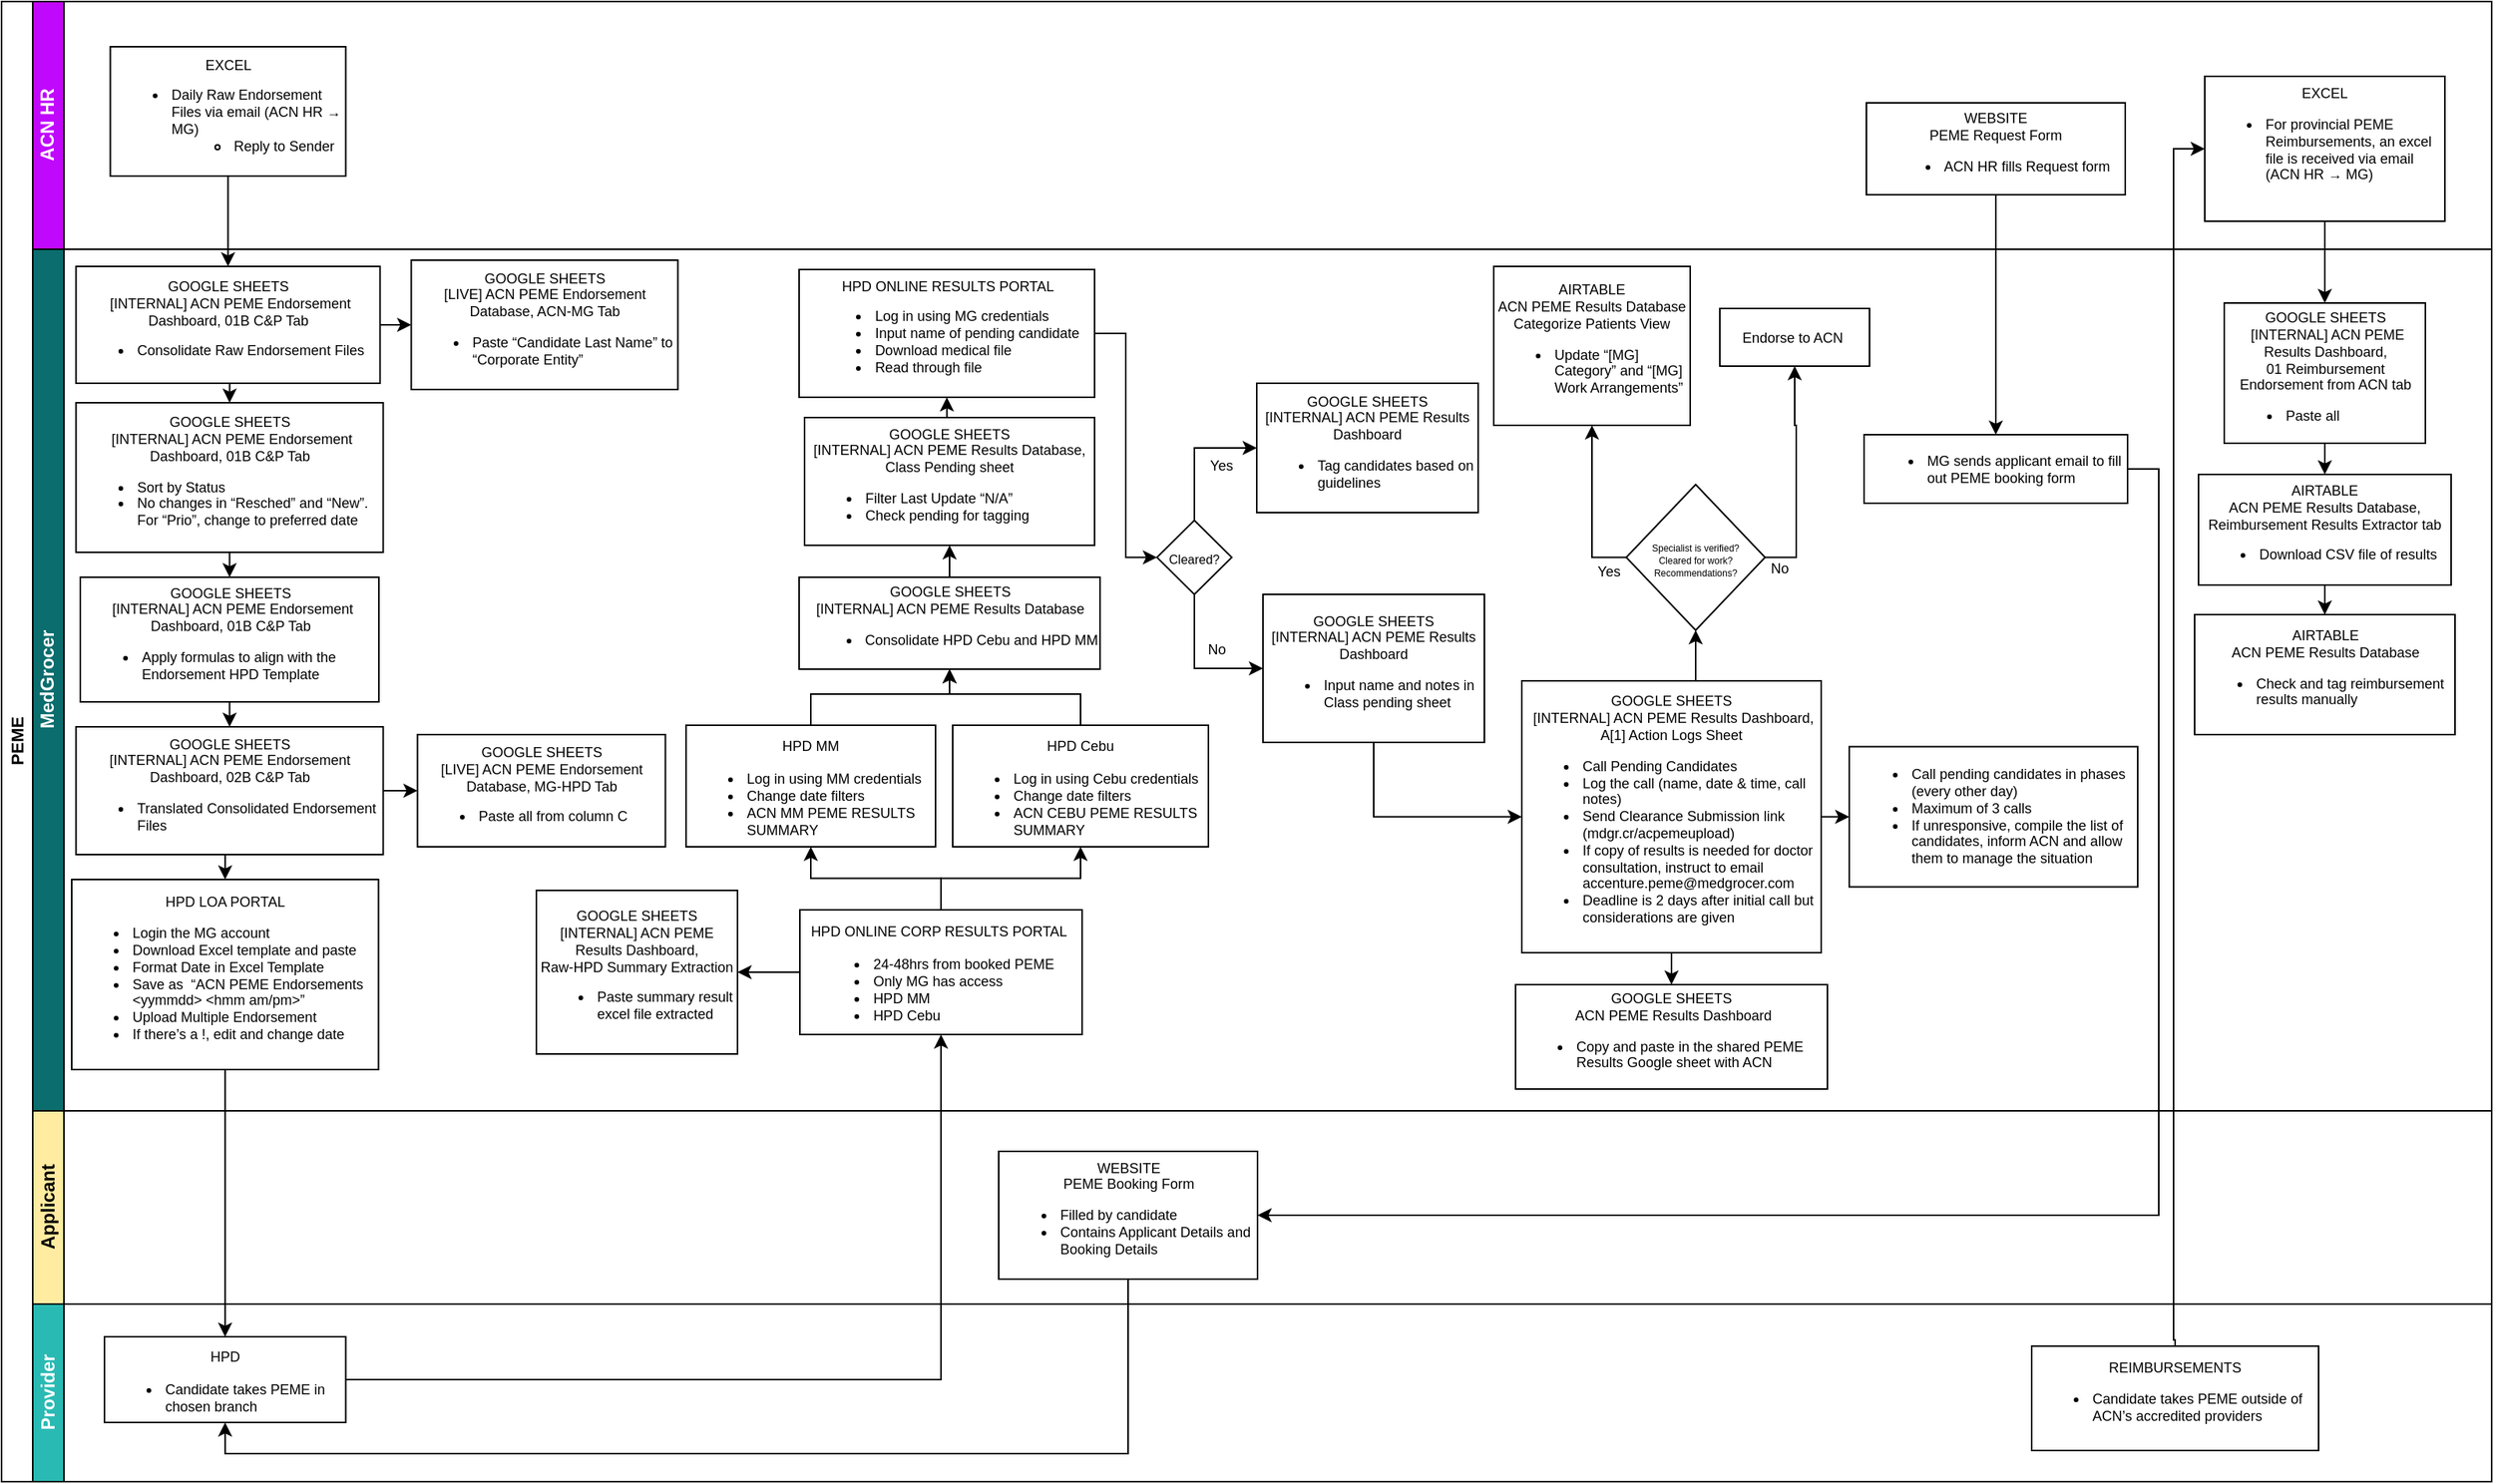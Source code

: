 <mxfile pages="2">
    <diagram id="2kaJWZDQHh066NA1y_cF" name="PEME FINAL">
        <mxGraphModel dx="1060" dy="-888" grid="0" gridSize="10" guides="1" tooltips="1" connect="1" arrows="1" fold="1" page="1" pageScale="1" pageWidth="850" pageHeight="1400" math="0" shadow="0">
            <root>
                <mxCell id="0"/>
                <mxCell id="1" parent="0"/>
                <mxCell id="dR-Cl5TtgQKVtdTdkfRB-1" value="PEME" style="swimlane;childLayout=stackLayout;resizeParent=1;resizeParentMax=0;horizontal=0;startSize=20;horizontalStack=0;html=1;fontSize=11;" parent="1" vertex="1">
                    <mxGeometry y="1403" width="1597" height="950" as="geometry"/>
                </mxCell>
                <mxCell id="dR-Cl5TtgQKVtdTdkfRB-2" value="ACN HR" style="swimlane;startSize=20;horizontal=0;html=1;fillColor=#C008FD;fontColor=#FFFFFF;" parent="dR-Cl5TtgQKVtdTdkfRB-1" vertex="1">
                    <mxGeometry x="20" width="1577" height="159" as="geometry"/>
                </mxCell>
                <mxCell id="dR-Cl5TtgQKVtdTdkfRB-3" value="EXCEL&lt;br style=&quot;font-size: 9px;&quot;&gt;&lt;ul style=&quot;font-size: 9px;&quot;&gt;&lt;li style=&quot;text-align: left; font-size: 9px;&quot;&gt;Daily Raw Endorsement Files via email (ACN HR → MG)&lt;/li&gt;&lt;ul style=&quot;font-size: 9px;&quot;&gt;&lt;li style=&quot;text-align: left; font-size: 9px;&quot;&gt;Reply to Sender&lt;/li&gt;&lt;/ul&gt;&lt;/ul&gt;" style="rounded=0;html=1;fontFamily=Helvetica;fontSize=9;spacing=0;verticalAlign=middle;whiteSpace=wrap;strokeWidth=1;" parent="dR-Cl5TtgQKVtdTdkfRB-2" vertex="1">
                    <mxGeometry x="49.75" y="29" width="151" height="83" as="geometry"/>
                </mxCell>
                <mxCell id="dR-Cl5TtgQKVtdTdkfRB-5" value="&lt;div style=&quot;font-size: 9px;&quot;&gt;&lt;div style=&quot;font-size: 9px;&quot;&gt;&lt;div style=&quot;font-size: 9px;&quot;&gt;EXCEL&lt;/div&gt;&lt;div style=&quot;font-size: 9px;&quot;&gt;&lt;ul style=&quot;font-size: 9px;&quot;&gt;&lt;li style=&quot;text-align: left; font-size: 9px;&quot;&gt;For provincial PEME Reimbursements, an excel file is received via email (ACN HR → MG)&lt;/li&gt;&lt;/ul&gt;&lt;/div&gt;&lt;div style=&quot;font-size: 9px;&quot;&gt;&lt;br style=&quot;font-size: 9px;&quot;&gt;&lt;/div&gt;&lt;/div&gt;&lt;/div&gt;" style="rounded=0;whiteSpace=wrap;html=1;fontFamily=Helvetica;fontSize=9;spacing=0;" parent="dR-Cl5TtgQKVtdTdkfRB-2" vertex="1">
                    <mxGeometry x="1393" y="48" width="154" height="93" as="geometry"/>
                </mxCell>
                <mxCell id="YfxdGKV5GeTj8PLtsTex-4" value="&lt;div style=&quot;font-size: 9px;&quot;&gt;&lt;div style=&quot;font-size: 9px;&quot;&gt;WEBSITE&lt;/div&gt;&lt;div style=&quot;font-size: 9px;&quot;&gt;&lt;span style=&quot;text-align: left; background-color: initial;&quot;&gt;PEME Request Form&lt;/span&gt;&lt;/div&gt;&lt;div style=&quot;font-size: 9px;&quot;&gt;&lt;ul style=&quot;font-size: 9px;&quot;&gt;&lt;li style=&quot;text-align: left; font-size: 9px;&quot;&gt;ACN HR fills Request form&lt;/li&gt;&lt;/ul&gt;&lt;/div&gt;&lt;/div&gt;" style="rounded=0;whiteSpace=wrap;html=1;fontFamily=Helvetica;fontSize=9;spacing=0;" parent="dR-Cl5TtgQKVtdTdkfRB-2" vertex="1">
                    <mxGeometry x="1176" y="65" width="166" height="59" as="geometry"/>
                </mxCell>
                <mxCell id="dR-Cl5TtgQKVtdTdkfRB-6" value="MedGrocer" style="swimlane;startSize=20;horizontal=0;html=1;fillColor=#0B6D6D;labelBackgroundColor=none;fontColor=#FFFFFF;" parent="dR-Cl5TtgQKVtdTdkfRB-1" vertex="1">
                    <mxGeometry x="20" y="159" width="1577" height="553" as="geometry"/>
                </mxCell>
                <mxCell id="dR-Cl5TtgQKVtdTdkfRB-7" value="&lt;div style=&quot;font-size: 9px;&quot;&gt;GOOGLE SHEETS&lt;/div&gt;&lt;div style=&quot;font-size: 9px;&quot;&gt;&amp;nbsp;[INTERNAL] ACN PEME Endorsement Dashboard, 01B C&amp;amp;P Tab&lt;/div&gt;&lt;div style=&quot;font-size: 9px;&quot;&gt;&lt;ul style=&quot;font-size: 9px;&quot;&gt;&lt;li style=&quot;text-align: left; font-size: 9px;&quot;&gt;Consolidate Raw Endorsement Files&lt;/li&gt;&lt;/ul&gt;&lt;/div&gt;" style="rounded=0;whiteSpace=wrap;html=1;fontFamily=Helvetica;fontSize=9;spacing=0;" parent="dR-Cl5TtgQKVtdTdkfRB-6" vertex="1">
                    <mxGeometry x="27.75" y="11" width="195" height="75" as="geometry"/>
                </mxCell>
                <mxCell id="dR-Cl5TtgQKVtdTdkfRB-8" value="&lt;div style=&quot;font-size: 9px;&quot;&gt;GOOGLE SHEETS&lt;/div&gt;&lt;div style=&quot;font-size: 9px;&quot;&gt;[LIVE] ACN PEME Endorsement Database, ACN-MG Tab&lt;/div&gt;&lt;div style=&quot;font-size: 9px;&quot;&gt;&lt;ul style=&quot;font-size: 9px;&quot;&gt;&lt;li style=&quot;text-align: left; font-size: 9px;&quot;&gt;Paste “Candidate Last Name” to “Corporate Entity”&lt;/li&gt;&lt;/ul&gt;&lt;/div&gt;" style="rounded=0;whiteSpace=wrap;html=1;fontFamily=Helvetica;fontSize=9;spacing=0;" parent="dR-Cl5TtgQKVtdTdkfRB-6" vertex="1">
                    <mxGeometry x="242.75" y="7" width="171" height="83" as="geometry"/>
                </mxCell>
                <mxCell id="dR-Cl5TtgQKVtdTdkfRB-9" style="edgeStyle=orthogonalEdgeStyle;rounded=0;orthogonalLoop=1;jettySize=auto;html=1;exitX=1;exitY=0.5;exitDx=0;exitDy=0;entryX=0;entryY=0.5;entryDx=0;entryDy=0;fontFamily=Helvetica;fontSize=9;spacing=0;" parent="dR-Cl5TtgQKVtdTdkfRB-6" source="dR-Cl5TtgQKVtdTdkfRB-7" target="dR-Cl5TtgQKVtdTdkfRB-8" edge="1">
                    <mxGeometry relative="1" as="geometry"/>
                </mxCell>
                <mxCell id="dR-Cl5TtgQKVtdTdkfRB-10" value="&lt;div style=&quot;font-size: 9px;&quot;&gt;GOOGLE SHEETS&lt;/div&gt;&lt;div style=&quot;font-size: 9px;&quot;&gt;&amp;nbsp;[INTERNAL] ACN PEME Endorsement Dashboard, 01B C&amp;amp;P Tab&lt;/div&gt;&lt;div style=&quot;font-size: 9px;&quot;&gt;&lt;ul style=&quot;font-size: 9px;&quot;&gt;&lt;li style=&quot;text-align: left; font-size: 9px;&quot;&gt;Sort by Status&lt;/li&gt;&lt;li style=&quot;text-align: left; font-size: 9px;&quot;&gt;&lt;span style=&quot;background-color: initial; font-size: 9px;&quot;&gt;No changes in “Resched” and “New”. For “Prio”, change to preferred date&lt;/span&gt;&lt;/li&gt;&lt;/ul&gt;&lt;/div&gt;" style="rounded=0;whiteSpace=wrap;html=1;fontFamily=Helvetica;fontSize=9;spacing=0;" parent="dR-Cl5TtgQKVtdTdkfRB-6" vertex="1">
                    <mxGeometry x="27.75" y="98.5" width="197" height="96" as="geometry"/>
                </mxCell>
                <mxCell id="dR-Cl5TtgQKVtdTdkfRB-11" style="edgeStyle=orthogonalEdgeStyle;rounded=0;orthogonalLoop=1;jettySize=auto;html=1;exitX=0.5;exitY=1;exitDx=0;exitDy=0;entryX=0.5;entryY=0;entryDx=0;entryDy=0;fontFamily=Helvetica;fontSize=9;spacing=0;" parent="dR-Cl5TtgQKVtdTdkfRB-6" source="dR-Cl5TtgQKVtdTdkfRB-7" target="dR-Cl5TtgQKVtdTdkfRB-10" edge="1">
                    <mxGeometry relative="1" as="geometry"/>
                </mxCell>
                <mxCell id="dR-Cl5TtgQKVtdTdkfRB-12" value="&lt;div style=&quot;font-size: 9px;&quot;&gt;GOOGLE SHEETS&lt;/div&gt;&lt;div style=&quot;font-size: 9px;&quot;&gt;&amp;nbsp;[INTERNAL] ACN PEME Endorsement Dashboard, 01B C&amp;amp;P Tab&lt;/div&gt;&lt;div style=&quot;font-size: 9px;&quot;&gt;&lt;ul style=&quot;font-size: 9px;&quot;&gt;&lt;li style=&quot;text-align: left; font-size: 9px;&quot;&gt;Apply formulas to align with the Endorsement HPD Template&lt;/li&gt;&lt;/ul&gt;&lt;/div&gt;" style="rounded=0;whiteSpace=wrap;html=1;fontFamily=Helvetica;fontSize=9;spacing=0;" parent="dR-Cl5TtgQKVtdTdkfRB-6" vertex="1">
                    <mxGeometry x="30.5" y="210.5" width="191.5" height="80" as="geometry"/>
                </mxCell>
                <mxCell id="dR-Cl5TtgQKVtdTdkfRB-13" style="edgeStyle=orthogonalEdgeStyle;rounded=0;orthogonalLoop=1;jettySize=auto;html=1;exitX=0.5;exitY=1;exitDx=0;exitDy=0;entryX=0.5;entryY=0;entryDx=0;entryDy=0;fontFamily=Helvetica;fontSize=9;spacing=0;" parent="dR-Cl5TtgQKVtdTdkfRB-6" source="dR-Cl5TtgQKVtdTdkfRB-10" target="dR-Cl5TtgQKVtdTdkfRB-12" edge="1">
                    <mxGeometry relative="1" as="geometry"/>
                </mxCell>
                <mxCell id="dR-Cl5TtgQKVtdTdkfRB-14" value="&lt;div style=&quot;font-size: 9px;&quot;&gt;GOOGLE SHEETS&lt;/div&gt;&lt;div style=&quot;font-size: 9px;&quot;&gt;[INTERNAL] ACN PEME Endorsement Dashboard, 02B C&amp;amp;P Tab&lt;/div&gt;&lt;div style=&quot;font-size: 9px;&quot;&gt;&lt;ul style=&quot;font-size: 9px;&quot;&gt;&lt;li style=&quot;text-align: left; font-size: 9px;&quot;&gt;Translated Consolidated Endorsement Files&lt;/li&gt;&lt;/ul&gt;&lt;/div&gt;" style="rounded=0;whiteSpace=wrap;html=1;fontFamily=Helvetica;fontSize=9;spacing=0;" parent="dR-Cl5TtgQKVtdTdkfRB-6" vertex="1">
                    <mxGeometry x="27.75" y="306.5" width="197" height="82" as="geometry"/>
                </mxCell>
                <mxCell id="dR-Cl5TtgQKVtdTdkfRB-15" style="edgeStyle=orthogonalEdgeStyle;rounded=0;orthogonalLoop=1;jettySize=auto;html=1;exitX=0.5;exitY=1;exitDx=0;exitDy=0;entryX=0.5;entryY=0;entryDx=0;entryDy=0;fontFamily=Helvetica;fontSize=9;spacing=0;" parent="dR-Cl5TtgQKVtdTdkfRB-6" source="dR-Cl5TtgQKVtdTdkfRB-12" target="dR-Cl5TtgQKVtdTdkfRB-14" edge="1">
                    <mxGeometry relative="1" as="geometry"/>
                </mxCell>
                <mxCell id="dR-Cl5TtgQKVtdTdkfRB-16" value="&lt;div style=&quot;font-size: 9px;&quot;&gt;GOOGLE SHEETS&lt;/div&gt;&lt;div style=&quot;font-size: 9px;&quot;&gt;[LIVE] ACN PEME Endorsement Database, MG-HPD Tab&lt;/div&gt;&lt;div style=&quot;font-size: 9px;&quot;&gt;&lt;ul style=&quot;font-size: 9px;&quot;&gt;&lt;li style=&quot;text-align: left; font-size: 9px;&quot;&gt;Paste all from column C&lt;/li&gt;&lt;/ul&gt;&lt;/div&gt;" style="rounded=0;whiteSpace=wrap;html=1;fontFamily=Helvetica;fontSize=9;spacing=0;" parent="dR-Cl5TtgQKVtdTdkfRB-6" vertex="1">
                    <mxGeometry x="246.75" y="311.5" width="159" height="72" as="geometry"/>
                </mxCell>
                <mxCell id="dR-Cl5TtgQKVtdTdkfRB-17" style="edgeStyle=orthogonalEdgeStyle;rounded=0;orthogonalLoop=1;jettySize=auto;html=1;exitX=1;exitY=0.5;exitDx=0;exitDy=0;entryX=0;entryY=0.5;entryDx=0;entryDy=0;fontFamily=Helvetica;fontSize=9;spacing=0;" parent="dR-Cl5TtgQKVtdTdkfRB-6" source="dR-Cl5TtgQKVtdTdkfRB-14" target="dR-Cl5TtgQKVtdTdkfRB-16" edge="1">
                    <mxGeometry relative="1" as="geometry"/>
                </mxCell>
                <mxCell id="dR-Cl5TtgQKVtdTdkfRB-18" value="&lt;div style=&quot;font-size: 9px;&quot;&gt;&lt;div style=&quot;font-size: 9px;&quot;&gt;&lt;span style=&quot;background-color: initial;&quot;&gt;HPD LOA PORTAL&lt;/span&gt;&lt;/div&gt;&lt;div style=&quot;font-size: 9px;&quot;&gt;&lt;ul style=&quot;font-size: 9px;&quot;&gt;&lt;li style=&quot;text-align: left; font-size: 9px;&quot;&gt;Login the MG account&lt;/li&gt;&lt;li style=&quot;text-align: left; font-size: 9px;&quot;&gt;Download Excel template and paste&lt;/li&gt;&lt;li style=&quot;text-align: left; font-size: 9px;&quot;&gt;Format Date in Excel Template&lt;/li&gt;&lt;li style=&quot;text-align: left; font-size: 9px;&quot;&gt;Save as&amp;nbsp; “ACN PEME Endorsements &amp;lt;yymmdd&amp;gt; &amp;lt;hmm am/pm&amp;gt;”&lt;/li&gt;&lt;li style=&quot;text-align: left; font-size: 9px;&quot;&gt;Upload Multiple Endorsement&lt;/li&gt;&lt;li style=&quot;text-align: left; font-size: 9px;&quot;&gt;If there’s a !, edit and change date&lt;/li&gt;&lt;/ul&gt;&lt;/div&gt;&lt;/div&gt;" style="rounded=0;whiteSpace=wrap;html=1;fontFamily=Helvetica;fontSize=9;spacing=0;" parent="dR-Cl5TtgQKVtdTdkfRB-6" vertex="1">
                    <mxGeometry x="25" y="404.5" width="196.75" height="122" as="geometry"/>
                </mxCell>
                <mxCell id="dR-Cl5TtgQKVtdTdkfRB-19" style="edgeStyle=orthogonalEdgeStyle;rounded=0;orthogonalLoop=1;jettySize=auto;html=1;exitX=0.5;exitY=1;exitDx=0;exitDy=0;entryX=0.5;entryY=0;entryDx=0;entryDy=0;fontFamily=Helvetica;fontSize=9;" parent="dR-Cl5TtgQKVtdTdkfRB-6" source="dR-Cl5TtgQKVtdTdkfRB-14" target="dR-Cl5TtgQKVtdTdkfRB-18" edge="1">
                    <mxGeometry relative="1" as="geometry"/>
                </mxCell>
                <mxCell id="dR-Cl5TtgQKVtdTdkfRB-20" style="edgeStyle=orthogonalEdgeStyle;rounded=0;orthogonalLoop=1;jettySize=auto;html=1;exitX=0.5;exitY=0;exitDx=0;exitDy=0;entryX=0.5;entryY=1;entryDx=0;entryDy=0;" parent="dR-Cl5TtgQKVtdTdkfRB-6" source="dR-Cl5TtgQKVtdTdkfRB-21" target="dR-Cl5TtgQKVtdTdkfRB-38" edge="1">
                    <mxGeometry relative="1" as="geometry"/>
                </mxCell>
                <mxCell id="dR-Cl5TtgQKVtdTdkfRB-21" value="&lt;div style=&quot;font-size: 9px;&quot;&gt;&lt;p style=&quot;--font-size: 10px; --line-height: 1.4; line-height: 14px; font-size: 9px;&quot; class=&quot;cvGsUA direction-ltr align-center para-style-body&quot;&gt;HPD MM&lt;/p&gt;&lt;p style=&quot;--font-size: 10px; --line-height: 1.4; line-height: 14px; font-size: 9px;&quot; class=&quot;cvGsUA direction-ltr align-center para-style-body&quot;&gt;&lt;/p&gt;&lt;ul style=&quot;font-size: 9px;&quot;&gt;&lt;li style=&quot;text-align: left; font-size: 9px;&quot;&gt;Log in using MM credentials&lt;/li&gt;&lt;li style=&quot;text-align: left; font-size: 9px;&quot;&gt;Change date filters&lt;/li&gt;&lt;li style=&quot;text-align: left; font-size: 9px;&quot;&gt;ACN MM PEME RESULTS SUMMARY&lt;/li&gt;&lt;/ul&gt;&lt;p style=&quot;font-size: 9px;&quot;&gt;&lt;/p&gt;&lt;p style=&quot;font-size: 9px;&quot;&gt;&lt;/p&gt;&lt;/div&gt;" style="rounded=0;whiteSpace=wrap;html=1;fontFamily=Helvetica;fontSize=9;spacing=0;" parent="dR-Cl5TtgQKVtdTdkfRB-6" vertex="1">
                    <mxGeometry x="419" y="305.5" width="160" height="78" as="geometry"/>
                </mxCell>
                <mxCell id="dR-Cl5TtgQKVtdTdkfRB-22" style="edgeStyle=orthogonalEdgeStyle;rounded=0;orthogonalLoop=1;jettySize=auto;html=1;exitX=0.5;exitY=0;exitDx=0;exitDy=0;entryX=0.5;entryY=1;entryDx=0;entryDy=0;" parent="dR-Cl5TtgQKVtdTdkfRB-6" source="dR-Cl5TtgQKVtdTdkfRB-23" target="dR-Cl5TtgQKVtdTdkfRB-38" edge="1">
                    <mxGeometry relative="1" as="geometry"/>
                </mxCell>
                <mxCell id="dR-Cl5TtgQKVtdTdkfRB-23" value="&lt;div style=&quot;font-size: 9px;&quot;&gt;&lt;p style=&quot;--font-size: 10px; --line-height: 1.4; line-height: 14px; font-size: 9px;&quot; class=&quot;cvGsUA direction-ltr align-center para-style-body&quot;&gt;HPD Cebu&lt;/p&gt;&lt;p style=&quot;--font-size: 10px; --line-height: 1.4; line-height: 14px; font-size: 9px;&quot; class=&quot;cvGsUA direction-ltr align-center para-style-body&quot;&gt;&lt;/p&gt;&lt;ul style=&quot;font-size: 9px;&quot;&gt;&lt;li style=&quot;text-align: left; font-size: 9px;&quot;&gt;Log in using Cebu credentials&lt;/li&gt;&lt;li style=&quot;text-align: left; font-size: 9px;&quot;&gt;Change date filters&lt;/li&gt;&lt;li style=&quot;text-align: left; font-size: 9px;&quot;&gt;ACN CEBU PEME RESULTS SUMMARY&lt;/li&gt;&lt;/ul&gt;&lt;p style=&quot;font-size: 9px;&quot;&gt;&lt;/p&gt;&lt;p style=&quot;font-size: 9px;&quot;&gt;&lt;/p&gt;&lt;/div&gt;" style="rounded=0;whiteSpace=wrap;html=1;fontFamily=Helvetica;fontSize=9;spacing=0;" parent="dR-Cl5TtgQKVtdTdkfRB-6" vertex="1">
                    <mxGeometry x="590" y="305.5" width="164" height="78" as="geometry"/>
                </mxCell>
                <mxCell id="dR-Cl5TtgQKVtdTdkfRB-24" style="edgeStyle=orthogonalEdgeStyle;rounded=0;orthogonalLoop=1;jettySize=auto;html=1;exitX=1;exitY=0.5;exitDx=0;exitDy=0;entryX=0;entryY=0.5;entryDx=0;entryDy=0;" parent="dR-Cl5TtgQKVtdTdkfRB-6" source="dR-Cl5TtgQKVtdTdkfRB-25" target="dR-Cl5TtgQKVtdTdkfRB-45" edge="1">
                    <mxGeometry relative="1" as="geometry"/>
                </mxCell>
                <mxCell id="YfxdGKV5GeTj8PLtsTex-9" style="edgeStyle=orthogonalEdgeStyle;rounded=0;orthogonalLoop=1;jettySize=auto;html=1;exitX=0.5;exitY=0;exitDx=0;exitDy=0;entryX=0.5;entryY=1;entryDx=0;entryDy=0;" parent="dR-Cl5TtgQKVtdTdkfRB-6" source="dR-Cl5TtgQKVtdTdkfRB-25" target="YfxdGKV5GeTj8PLtsTex-8" edge="1">
                    <mxGeometry relative="1" as="geometry"/>
                </mxCell>
                <mxCell id="dR-Cl5TtgQKVtdTdkfRB-25" value="&lt;div style=&quot;font-size: 9px;&quot;&gt;&lt;div style=&quot;font-size: 9px;&quot;&gt;&lt;div style=&quot;font-size: 9px;&quot;&gt;GOOGLE SHEETS&lt;/div&gt;&lt;div style=&quot;font-size: 9px;&quot;&gt;&amp;nbsp;[INTERNAL] ACN PEME Results Dashboard, A[1] Action Logs Sheet&lt;/div&gt;&lt;div style=&quot;font-size: 9px;&quot;&gt;&lt;ul style=&quot;font-size: 9px;&quot;&gt;&lt;li style=&quot;text-align: left; font-size: 9px;&quot;&gt;Call Pending Candidates&lt;/li&gt;&lt;li style=&quot;text-align: left; font-size: 9px;&quot;&gt;Log the call (name, date &amp;amp; time, call notes)&lt;/li&gt;&lt;li style=&quot;text-align: left; font-size: 9px;&quot;&gt;Send Clearance Submission link (mdgr.cr/acpemeupload)&lt;/li&gt;&lt;li style=&quot;text-align: left; font-size: 9px;&quot;&gt;If copy of results is needed for doctor consultation, instruct to email accenture.peme@medgrocer.com&lt;/li&gt;&lt;li style=&quot;text-align: left; font-size: 9px;&quot;&gt;Deadline is 2 days after initial call but considerations are given&lt;/li&gt;&lt;/ul&gt;&lt;/div&gt;&lt;/div&gt;&lt;/div&gt;" style="rounded=0;whiteSpace=wrap;html=1;fontFamily=Helvetica;fontSize=9;spacing=0;" parent="dR-Cl5TtgQKVtdTdkfRB-6" vertex="1">
                    <mxGeometry x="955" y="277" width="192" height="174.5" as="geometry"/>
                </mxCell>
                <mxCell id="dR-Cl5TtgQKVtdTdkfRB-27" value="&lt;div style=&quot;font-size: 9px;&quot;&gt;&lt;div style=&quot;font-size: 9px;&quot;&gt;&lt;div style=&quot;font-size: 9px;&quot;&gt;AIRTABLE&lt;/div&gt;&lt;div style=&quot;font-size: 9px;&quot;&gt;ACN PEME Results Database&lt;/div&gt;&lt;div style=&quot;font-size: 9px;&quot;&gt;Categorize Patients View&lt;/div&gt;&lt;div style=&quot;font-size: 9px;&quot;&gt;&lt;ul style=&quot;font-size: 9px;&quot;&gt;&lt;li style=&quot;text-align: left; font-size: 9px;&quot;&gt;Update “[MG] Category” and “[MG] Work Arrangements”&lt;/li&gt;&lt;/ul&gt;&lt;/div&gt;&lt;/div&gt;&lt;/div&gt;" style="rounded=0;whiteSpace=wrap;html=1;fontFamily=Helvetica;fontSize=9;spacing=0;" parent="dR-Cl5TtgQKVtdTdkfRB-6" vertex="1">
                    <mxGeometry x="937" y="11" width="126" height="102" as="geometry"/>
                </mxCell>
                <mxCell id="dR-Cl5TtgQKVtdTdkfRB-29" value="&lt;div style=&quot;font-size: 9px;&quot;&gt;&lt;div style=&quot;font-size: 9px;&quot;&gt;&lt;div style=&quot;font-size: 9px;&quot;&gt;&lt;div style=&quot;border-color: var(--border-color);&quot;&gt;GOOGLE SHEETS&lt;/div&gt;&lt;div style=&quot;border-color: var(--border-color);&quot;&gt;&amp;nbsp;ACN PEME Results Dashboard&lt;/div&gt;&lt;/div&gt;&lt;div style=&quot;font-size: 9px;&quot;&gt;&lt;ul&gt;&lt;li style=&quot;text-align: left;&quot;&gt;&lt;span style=&quot;background-color: initial;&quot;&gt;Copy and paste in the shared PEME Results Google sheet with ACN&lt;/span&gt;&lt;/li&gt;&lt;/ul&gt;&lt;/div&gt;&lt;/div&gt;&lt;/div&gt;" style="rounded=0;whiteSpace=wrap;html=1;fontFamily=Helvetica;fontSize=9;spacing=0;" parent="dR-Cl5TtgQKVtdTdkfRB-6" vertex="1">
                    <mxGeometry x="951" y="472" width="200" height="67" as="geometry"/>
                </mxCell>
                <mxCell id="dR-Cl5TtgQKVtdTdkfRB-30" style="edgeStyle=orthogonalEdgeStyle;rounded=0;orthogonalLoop=1;jettySize=auto;html=1;exitX=0.5;exitY=1;exitDx=0;exitDy=0;entryX=0.5;entryY=0;entryDx=0;entryDy=0;" parent="dR-Cl5TtgQKVtdTdkfRB-6" source="dR-Cl5TtgQKVtdTdkfRB-25" target="dR-Cl5TtgQKVtdTdkfRB-29" edge="1">
                    <mxGeometry relative="1" as="geometry"/>
                </mxCell>
                <mxCell id="dR-Cl5TtgQKVtdTdkfRB-32" style="edgeStyle=orthogonalEdgeStyle;rounded=0;orthogonalLoop=1;jettySize=auto;html=1;exitX=0;exitY=0.5;exitDx=0;exitDy=0;entryX=1;entryY=0.5;entryDx=0;entryDy=0;" parent="dR-Cl5TtgQKVtdTdkfRB-6" source="dR-Cl5TtgQKVtdTdkfRB-35" target="dR-Cl5TtgQKVtdTdkfRB-36" edge="1">
                    <mxGeometry relative="1" as="geometry"/>
                </mxCell>
                <mxCell id="dR-Cl5TtgQKVtdTdkfRB-33" style="edgeStyle=orthogonalEdgeStyle;rounded=0;orthogonalLoop=1;jettySize=auto;html=1;exitX=0.5;exitY=0;exitDx=0;exitDy=0;entryX=0.5;entryY=1;entryDx=0;entryDy=0;" parent="dR-Cl5TtgQKVtdTdkfRB-6" source="dR-Cl5TtgQKVtdTdkfRB-35" target="dR-Cl5TtgQKVtdTdkfRB-21" edge="1">
                    <mxGeometry relative="1" as="geometry"/>
                </mxCell>
                <mxCell id="dR-Cl5TtgQKVtdTdkfRB-34" style="edgeStyle=orthogonalEdgeStyle;rounded=0;orthogonalLoop=1;jettySize=auto;html=1;exitX=0.5;exitY=0;exitDx=0;exitDy=0;entryX=0.5;entryY=1;entryDx=0;entryDy=0;" parent="dR-Cl5TtgQKVtdTdkfRB-6" source="dR-Cl5TtgQKVtdTdkfRB-35" target="dR-Cl5TtgQKVtdTdkfRB-23" edge="1">
                    <mxGeometry relative="1" as="geometry"/>
                </mxCell>
                <mxCell id="dR-Cl5TtgQKVtdTdkfRB-35" value="&lt;div style=&quot;font-size: 9px;&quot;&gt;&lt;p style=&quot;--font-size: 10px; --line-height: 1.4; line-height: 14px; font-size: 9px;&quot; class=&quot;cvGsUA direction-ltr align-center para-style-body&quot;&gt;HPD ONLINE CORP RESULTS PORTAL&amp;nbsp;&lt;/p&gt;&lt;p style=&quot;--font-size: 10px; --line-height: 1.4; line-height: 14px; font-size: 9px;&quot; class=&quot;cvGsUA direction-ltr align-center para-style-body&quot;&gt;&lt;/p&gt;&lt;ul style=&quot;font-size: 9px;&quot;&gt;&lt;li style=&quot;text-align: left; font-size: 9px;&quot;&gt;24-48hrs from booked PEME&lt;/li&gt;&lt;li style=&quot;text-align: left; font-size: 9px;&quot;&gt;Only MG has access&lt;/li&gt;&lt;li style=&quot;text-align: left; font-size: 9px;&quot;&gt;HPD MM&amp;nbsp;&lt;/li&gt;&lt;li style=&quot;text-align: left; font-size: 9px;&quot;&gt;HPD Cebu&lt;/li&gt;&lt;/ul&gt;&lt;p style=&quot;font-size: 9px;&quot;&gt;&lt;/p&gt;&lt;/div&gt;" style="rounded=0;whiteSpace=wrap;html=1;fontFamily=Helvetica;fontSize=9;spacing=0;" parent="dR-Cl5TtgQKVtdTdkfRB-6" vertex="1">
                    <mxGeometry x="492" y="424" width="181" height="80" as="geometry"/>
                </mxCell>
                <mxCell id="dR-Cl5TtgQKVtdTdkfRB-36" value="&lt;div style=&quot;font-size: 9px;&quot;&gt;&lt;div style=&quot;font-size: 9px;&quot;&gt;&lt;div style=&quot;font-size: 9px;&quot;&gt;GOOGLE SHEETS&lt;/div&gt;&lt;div style=&quot;font-size: 9px;&quot;&gt;[INTERNAL] ACN PEME Results Dashboard,&lt;/div&gt;&lt;div style=&quot;font-size: 9px;&quot;&gt;Raw-HPD Summary Extraction&lt;/div&gt;&lt;div style=&quot;font-size: 9px;&quot;&gt;&lt;ul style=&quot;font-size: 9px;&quot;&gt;&lt;li style=&quot;text-align: left; font-size: 9px;&quot;&gt;Paste summary result excel file extracted&amp;nbsp;&lt;/li&gt;&lt;/ul&gt;&lt;/div&gt;&lt;/div&gt;&lt;/div&gt;" style="rounded=0;whiteSpace=wrap;html=1;fontFamily=Helvetica;fontSize=9;spacing=0;" parent="dR-Cl5TtgQKVtdTdkfRB-6" vertex="1">
                    <mxGeometry x="323" y="411.5" width="129" height="105" as="geometry"/>
                </mxCell>
                <mxCell id="dR-Cl5TtgQKVtdTdkfRB-37" style="edgeStyle=orthogonalEdgeStyle;rounded=0;orthogonalLoop=1;jettySize=auto;html=1;exitX=0.5;exitY=0;exitDx=0;exitDy=0;entryX=0.5;entryY=1;entryDx=0;entryDy=0;" parent="dR-Cl5TtgQKVtdTdkfRB-6" source="dR-Cl5TtgQKVtdTdkfRB-38" target="dR-Cl5TtgQKVtdTdkfRB-40" edge="1">
                    <mxGeometry relative="1" as="geometry"/>
                </mxCell>
                <mxCell id="dR-Cl5TtgQKVtdTdkfRB-38" value="&lt;div style=&quot;font-size: 9px;&quot;&gt;&lt;div style=&quot;font-size: 9px;&quot;&gt;GOOGLE SHEETS&lt;/div&gt;&lt;div style=&quot;font-size: 9px;&quot;&gt;[INTERNAL] ACN PEME Results Database&lt;/div&gt;&lt;div style=&quot;font-size: 9px;&quot;&gt;&lt;ul style=&quot;font-size: 9px;&quot;&gt;&lt;li style=&quot;text-align: left; font-size: 9px;&quot;&gt;Consolidate HPD Cebu and HPD MM&lt;/li&gt;&lt;/ul&gt;&lt;/div&gt;&lt;/div&gt;" style="rounded=0;whiteSpace=wrap;html=1;fontFamily=Helvetica;fontSize=9;spacing=0;" parent="dR-Cl5TtgQKVtdTdkfRB-6" vertex="1">
                    <mxGeometry x="491.5" y="210.5" width="193" height="59" as="geometry"/>
                </mxCell>
                <mxCell id="dR-Cl5TtgQKVtdTdkfRB-39" style="edgeStyle=orthogonalEdgeStyle;rounded=0;orthogonalLoop=1;jettySize=auto;html=1;exitX=0.5;exitY=0;exitDx=0;exitDy=0;entryX=0.5;entryY=1;entryDx=0;entryDy=0;" parent="dR-Cl5TtgQKVtdTdkfRB-6" source="dR-Cl5TtgQKVtdTdkfRB-40" target="dR-Cl5TtgQKVtdTdkfRB-42" edge="1">
                    <mxGeometry relative="1" as="geometry"/>
                </mxCell>
                <mxCell id="dR-Cl5TtgQKVtdTdkfRB-40" value="&lt;div style=&quot;font-size: 9px;&quot;&gt;&lt;div style=&quot;font-size: 9px;&quot;&gt;&lt;div style=&quot;font-size: 9px;&quot;&gt;GOOGLE SHEETS&lt;/div&gt;&lt;div style=&quot;font-size: 9px;&quot;&gt;[INTERNAL] ACN PEME Results Database, Class Pending sheet&lt;/div&gt;&lt;div style=&quot;font-size: 9px;&quot;&gt;&lt;ul style=&quot;font-size: 9px;&quot;&gt;&lt;li style=&quot;text-align: left; font-size: 9px;&quot;&gt;Filter Last Update “N/A”&lt;/li&gt;&lt;li style=&quot;text-align: left; font-size: 9px;&quot;&gt;Check pending for tagging&lt;/li&gt;&lt;/ul&gt;&lt;/div&gt;&lt;/div&gt;&lt;/div&gt;" style="rounded=0;whiteSpace=wrap;html=1;fontFamily=Helvetica;fontSize=9;spacing=0;" parent="dR-Cl5TtgQKVtdTdkfRB-6" vertex="1">
                    <mxGeometry x="495" y="108" width="186" height="82" as="geometry"/>
                </mxCell>
                <mxCell id="-U7IyQH0r49yZ2UrgW1W-5" style="edgeStyle=orthogonalEdgeStyle;rounded=0;orthogonalLoop=1;jettySize=auto;html=1;exitX=1;exitY=0.5;exitDx=0;exitDy=0;entryX=0;entryY=0.5;entryDx=0;entryDy=0;" parent="dR-Cl5TtgQKVtdTdkfRB-6" source="dR-Cl5TtgQKVtdTdkfRB-42" target="-U7IyQH0r49yZ2UrgW1W-2" edge="1">
                    <mxGeometry relative="1" as="geometry"/>
                </mxCell>
                <mxCell id="dR-Cl5TtgQKVtdTdkfRB-42" value="&lt;div style=&quot;font-size: 9px;&quot;&gt;&lt;div style=&quot;font-size: 9px;&quot;&gt;&lt;div style=&quot;font-size: 9px;&quot;&gt;HPD ONLINE RESULTS PORTAL&lt;/div&gt;&lt;div style=&quot;font-size: 9px;&quot;&gt;&lt;ul style=&quot;font-size: 9px;&quot;&gt;&lt;li style=&quot;text-align: left; font-size: 9px;&quot;&gt;Log in using MG credentials&lt;/li&gt;&lt;li style=&quot;text-align: left; font-size: 9px;&quot;&gt;Input name of pending candidate&amp;nbsp;&lt;/li&gt;&lt;li style=&quot;text-align: left; font-size: 9px;&quot;&gt;Download medical file&lt;/li&gt;&lt;li style=&quot;text-align: left; font-size: 9px;&quot;&gt;Read through file&lt;/li&gt;&lt;/ul&gt;&lt;/div&gt;&lt;/div&gt;&lt;/div&gt;" style="rounded=0;whiteSpace=wrap;html=1;fontFamily=Helvetica;fontSize=9;spacing=0;" parent="dR-Cl5TtgQKVtdTdkfRB-6" vertex="1">
                    <mxGeometry x="491.5" y="13" width="189.5" height="82" as="geometry"/>
                </mxCell>
                <mxCell id="YfxdGKV5GeTj8PLtsTex-1" style="edgeStyle=orthogonalEdgeStyle;rounded=0;orthogonalLoop=1;jettySize=auto;html=1;exitX=0.5;exitY=1;exitDx=0;exitDy=0;entryX=0;entryY=0.5;entryDx=0;entryDy=0;" parent="dR-Cl5TtgQKVtdTdkfRB-6" source="dR-Cl5TtgQKVtdTdkfRB-44" target="dR-Cl5TtgQKVtdTdkfRB-25" edge="1">
                    <mxGeometry relative="1" as="geometry"/>
                </mxCell>
                <mxCell id="dR-Cl5TtgQKVtdTdkfRB-44" value="&lt;div style=&quot;font-size: 9px;&quot;&gt;&lt;div style=&quot;font-size: 9px;&quot;&gt;&lt;div style=&quot;font-size: 9px;&quot;&gt;GOOGLE SHEETS&lt;/div&gt;&lt;div style=&quot;font-size: 9px;&quot;&gt;[INTERNAL] ACN PEME Results Dashboard&lt;/div&gt;&lt;div style=&quot;font-size: 9px;&quot;&gt;&lt;ul style=&quot;font-size: 9px;&quot;&gt;&lt;li style=&quot;text-align: left; font-size: 9px;&quot;&gt;&lt;span style=&quot;background-color: initial;&quot;&gt;Input name and notes in Class pending sheet&lt;/span&gt;&lt;br&gt;&lt;/li&gt;&lt;/ul&gt;&lt;/div&gt;&lt;/div&gt;&lt;/div&gt;" style="rounded=0;whiteSpace=wrap;html=1;fontFamily=Helvetica;fontSize=9;spacing=0;" parent="dR-Cl5TtgQKVtdTdkfRB-6" vertex="1">
                    <mxGeometry x="789" y="221.5" width="142" height="95" as="geometry"/>
                </mxCell>
                <mxCell id="dR-Cl5TtgQKVtdTdkfRB-45" value="&lt;div style=&quot;font-size: 9px;&quot;&gt;&lt;div style=&quot;font-size: 9px;&quot;&gt;&lt;div style=&quot;font-size: 9px;&quot;&gt;&lt;ul style=&quot;font-size: 9px;&quot;&gt;&lt;li style=&quot;font-size: 9px;&quot;&gt;Call pending candidates in phases (every other day)&lt;/li&gt;&lt;li style=&quot;font-size: 9px;&quot;&gt;Maximum of 3 calls&lt;/li&gt;&lt;li style=&quot;font-size: 9px;&quot;&gt;If unresponsive, compile the list of candidates, inform ACN and allow them to manage the situation&lt;/li&gt;&lt;/ul&gt;&lt;/div&gt;&lt;/div&gt;&lt;/div&gt;" style="rounded=0;whiteSpace=wrap;html=1;fontFamily=Helvetica;fontSize=9;spacing=0;align=left;" parent="dR-Cl5TtgQKVtdTdkfRB-6" vertex="1">
                    <mxGeometry x="1165" y="319.25" width="185" height="90" as="geometry"/>
                </mxCell>
                <mxCell id="TtrFDmk4WdQ_fgC15SkU-2" style="edgeStyle=orthogonalEdgeStyle;rounded=0;orthogonalLoop=1;jettySize=auto;html=1;exitX=0.5;exitY=1;exitDx=0;exitDy=0;" parent="dR-Cl5TtgQKVtdTdkfRB-6" source="dR-Cl5TtgQKVtdTdkfRB-46" target="dR-Cl5TtgQKVtdTdkfRB-49" edge="1">
                    <mxGeometry relative="1" as="geometry"/>
                </mxCell>
                <mxCell id="dR-Cl5TtgQKVtdTdkfRB-46" value="&lt;div style=&quot;font-size: 9px;&quot;&gt;&lt;div style=&quot;font-size: 9px;&quot;&gt;&lt;div style=&quot;font-size: 9px;&quot;&gt;AIRTABLE&lt;/div&gt;&lt;div style=&quot;font-size: 9px;&quot;&gt;ACN PEME Results Database, Reimbursement Results Extractor tab&lt;/div&gt;&lt;div style=&quot;font-size: 9px;&quot;&gt;&lt;ul style=&quot;font-size: 9px;&quot;&gt;&lt;li style=&quot;text-align: left; font-size: 9px;&quot;&gt;Download CSV file of results&lt;/li&gt;&lt;/ul&gt;&lt;/div&gt;&lt;/div&gt;&lt;/div&gt;" style="rounded=0;whiteSpace=wrap;html=1;fontFamily=Helvetica;fontSize=9;spacing=0;" parent="dR-Cl5TtgQKVtdTdkfRB-6" vertex="1">
                    <mxGeometry x="1389" y="144.5" width="162" height="71" as="geometry"/>
                </mxCell>
                <mxCell id="TtrFDmk4WdQ_fgC15SkU-1" style="edgeStyle=orthogonalEdgeStyle;rounded=0;orthogonalLoop=1;jettySize=auto;html=1;exitX=0.5;exitY=1;exitDx=0;exitDy=0;entryX=0.5;entryY=0;entryDx=0;entryDy=0;" parent="dR-Cl5TtgQKVtdTdkfRB-6" source="dR-Cl5TtgQKVtdTdkfRB-48" target="dR-Cl5TtgQKVtdTdkfRB-46" edge="1">
                    <mxGeometry relative="1" as="geometry"/>
                </mxCell>
                <mxCell id="dR-Cl5TtgQKVtdTdkfRB-48" value="&lt;div style=&quot;font-size: 9px;&quot;&gt;&lt;div style=&quot;font-size: 9px;&quot;&gt;&lt;div style=&quot;font-size: 9px;&quot;&gt;GOOGLE SHEETS&lt;/div&gt;&lt;div style=&quot;font-size: 9px;&quot;&gt;&amp;nbsp;[INTERNAL] ACN PEME Results Dashboard,&lt;/div&gt;&lt;div style=&quot;font-size: 9px;&quot;&gt;01 Reimbursement Endorsement from ACN tab&lt;/div&gt;&lt;div style=&quot;font-size: 9px;&quot;&gt;&lt;ul style=&quot;font-size: 9px;&quot;&gt;&lt;li style=&quot;text-align: left; font-size: 9px;&quot;&gt;Paste all&lt;/li&gt;&lt;/ul&gt;&lt;/div&gt;&lt;/div&gt;&lt;/div&gt;" style="rounded=0;whiteSpace=wrap;html=1;fontFamily=Helvetica;fontSize=9;spacing=0;" parent="dR-Cl5TtgQKVtdTdkfRB-6" vertex="1">
                    <mxGeometry x="1405.5" y="34.5" width="129" height="90" as="geometry"/>
                </mxCell>
                <mxCell id="dR-Cl5TtgQKVtdTdkfRB-49" value="&lt;div style=&quot;font-size: 9px;&quot;&gt;&lt;div style=&quot;font-size: 9px;&quot;&gt;&lt;div style=&quot;font-size: 9px;&quot;&gt;AIRTABLE&lt;/div&gt;&lt;div style=&quot;font-size: 9px;&quot;&gt;ACN PEME Results Database&lt;/div&gt;&lt;div style=&quot;font-size: 9px;&quot;&gt;&lt;ul style=&quot;font-size: 9px;&quot;&gt;&lt;li style=&quot;text-align: left; font-size: 9px;&quot;&gt;Check and tag reimbursement results manually&lt;/li&gt;&lt;/ul&gt;&lt;/div&gt;&lt;/div&gt;&lt;/div&gt;" style="rounded=0;whiteSpace=wrap;html=1;fontFamily=Helvetica;fontSize=9;spacing=0;" parent="dR-Cl5TtgQKVtdTdkfRB-6" vertex="1">
                    <mxGeometry x="1386.5" y="234.5" width="167" height="77" as="geometry"/>
                </mxCell>
                <mxCell id="-U7IyQH0r49yZ2UrgW1W-6" style="edgeStyle=orthogonalEdgeStyle;rounded=0;orthogonalLoop=1;jettySize=auto;html=1;exitX=0.5;exitY=0;exitDx=0;exitDy=0;entryX=0;entryY=0.5;entryDx=0;entryDy=0;" parent="dR-Cl5TtgQKVtdTdkfRB-6" source="-U7IyQH0r49yZ2UrgW1W-2" target="-U7IyQH0r49yZ2UrgW1W-4" edge="1">
                    <mxGeometry relative="1" as="geometry"/>
                </mxCell>
                <mxCell id="-U7IyQH0r49yZ2UrgW1W-7" style="edgeStyle=orthogonalEdgeStyle;rounded=0;orthogonalLoop=1;jettySize=auto;html=1;exitX=0.5;exitY=1;exitDx=0;exitDy=0;entryX=0;entryY=0.5;entryDx=0;entryDy=0;" parent="dR-Cl5TtgQKVtdTdkfRB-6" source="-U7IyQH0r49yZ2UrgW1W-2" target="dR-Cl5TtgQKVtdTdkfRB-44" edge="1">
                    <mxGeometry relative="1" as="geometry"/>
                </mxCell>
                <mxCell id="-U7IyQH0r49yZ2UrgW1W-2" value="&lt;p style=&quot;line-height: 50%;&quot;&gt;&lt;font style=&quot;font-size: 8px;&quot;&gt;Cleared?&lt;/font&gt;&lt;/p&gt;" style="rhombus;whiteSpace=wrap;html=1;align=center;" parent="dR-Cl5TtgQKVtdTdkfRB-6" vertex="1">
                    <mxGeometry x="721" y="174" width="48" height="47.5" as="geometry"/>
                </mxCell>
                <mxCell id="-U7IyQH0r49yZ2UrgW1W-4" value="&lt;div style=&quot;font-size: 9px;&quot;&gt;&lt;div style=&quot;font-size: 9px;&quot;&gt;&lt;div style=&quot;font-size: 9px;&quot;&gt;GOOGLE SHEETS&lt;/div&gt;&lt;div style=&quot;font-size: 9px;&quot;&gt;[INTERNAL] ACN PEME Results Dashboard&lt;/div&gt;&lt;div style=&quot;font-size: 9px;&quot;&gt;&lt;ul style=&quot;font-size: 9px;&quot;&gt;&lt;li style=&quot;text-align: left; font-size: 9px;&quot;&gt;Tag candidates based on guidelines&lt;/li&gt;&lt;/ul&gt;&lt;/div&gt;&lt;/div&gt;&lt;/div&gt;" style="rounded=0;whiteSpace=wrap;html=1;fontFamily=Helvetica;fontSize=9;spacing=0;" parent="dR-Cl5TtgQKVtdTdkfRB-6" vertex="1">
                    <mxGeometry x="785" y="86" width="142" height="83" as="geometry"/>
                </mxCell>
                <mxCell id="848i461dpi7bl0I6LvQV-1" value="Yes" style="text;html=1;strokeColor=none;fillColor=none;align=center;verticalAlign=middle;whiteSpace=wrap;rounded=0;fontSize=9;" parent="dR-Cl5TtgQKVtdTdkfRB-6" vertex="1">
                    <mxGeometry x="747" y="133" width="31" height="11.5" as="geometry"/>
                </mxCell>
                <mxCell id="848i461dpi7bl0I6LvQV-5" value="No" style="text;html=1;strokeColor=none;fillColor=none;align=center;verticalAlign=middle;whiteSpace=wrap;rounded=0;fontSize=9;" parent="dR-Cl5TtgQKVtdTdkfRB-6" vertex="1">
                    <mxGeometry x="750" y="251" width="19" height="11.5" as="geometry"/>
                </mxCell>
                <mxCell id="YfxdGKV5GeTj8PLtsTex-5" value="&lt;div style=&quot;font-size: 9px;&quot;&gt;&lt;div style=&quot;font-size: 9px;&quot;&gt;&lt;ul style=&quot;font-size: 9px;&quot;&gt;&lt;li style=&quot;font-size: 9px;&quot;&gt;MG sends applicant email to fill out PEME booking form&lt;/li&gt;&lt;/ul&gt;&lt;/div&gt;&lt;/div&gt;" style="rounded=0;whiteSpace=wrap;html=1;fontFamily=Helvetica;fontSize=9;spacing=0;align=left;" parent="dR-Cl5TtgQKVtdTdkfRB-6" vertex="1">
                    <mxGeometry x="1174.5" y="119" width="169" height="44" as="geometry"/>
                </mxCell>
                <mxCell id="YfxdGKV5GeTj8PLtsTex-10" style="edgeStyle=orthogonalEdgeStyle;rounded=0;orthogonalLoop=1;jettySize=auto;html=1;exitX=0;exitY=0.5;exitDx=0;exitDy=0;entryX=0.5;entryY=1;entryDx=0;entryDy=0;" parent="dR-Cl5TtgQKVtdTdkfRB-6" source="YfxdGKV5GeTj8PLtsTex-8" target="dR-Cl5TtgQKVtdTdkfRB-27" edge="1">
                    <mxGeometry relative="1" as="geometry"/>
                </mxCell>
                <mxCell id="YfxdGKV5GeTj8PLtsTex-13" style="edgeStyle=orthogonalEdgeStyle;rounded=0;orthogonalLoop=1;jettySize=auto;html=1;exitX=1;exitY=0.5;exitDx=0;exitDy=0;entryX=0.5;entryY=1;entryDx=0;entryDy=0;" parent="dR-Cl5TtgQKVtdTdkfRB-6" source="YfxdGKV5GeTj8PLtsTex-8" target="YfxdGKV5GeTj8PLtsTex-11" edge="1">
                    <mxGeometry relative="1" as="geometry"/>
                </mxCell>
                <mxCell id="YfxdGKV5GeTj8PLtsTex-8" value="&lt;p style=&quot;line-height: 50%;&quot;&gt;&lt;span style=&quot;text-align: left; font-size: 6px; background-color: initial;&quot;&gt;Specialist is verified?&lt;br&gt;Cleared for work?&lt;br&gt;Recommendations?&lt;/span&gt;&lt;/p&gt;" style="rhombus;whiteSpace=wrap;html=1;align=center;" parent="dR-Cl5TtgQKVtdTdkfRB-6" vertex="1">
                    <mxGeometry x="1022" y="151" width="89" height="93.5" as="geometry"/>
                </mxCell>
                <mxCell id="YfxdGKV5GeTj8PLtsTex-11" value="&lt;div style=&quot;font-size: 9px;&quot;&gt;&lt;div style=&quot;font-size: 9px;&quot;&gt;&lt;div style=&quot;font-size: 9px;&quot;&gt;Endorse to ACN&amp;nbsp;&lt;/div&gt;&lt;/div&gt;&lt;/div&gt;" style="rounded=0;whiteSpace=wrap;html=1;fontFamily=Helvetica;fontSize=9;spacing=0;" parent="dR-Cl5TtgQKVtdTdkfRB-6" vertex="1">
                    <mxGeometry x="1082" y="38" width="96" height="37" as="geometry"/>
                </mxCell>
                <mxCell id="YfxdGKV5GeTj8PLtsTex-14" value="Yes" style="text;html=1;strokeColor=none;fillColor=none;align=center;verticalAlign=middle;whiteSpace=wrap;rounded=0;fontSize=9;" parent="dR-Cl5TtgQKVtdTdkfRB-6" vertex="1">
                    <mxGeometry x="1000" y="201.5" width="22" height="11.5" as="geometry"/>
                </mxCell>
                <mxCell id="YfxdGKV5GeTj8PLtsTex-19" value="No" style="text;html=1;strokeColor=none;fillColor=none;align=center;verticalAlign=middle;whiteSpace=wrap;rounded=0;fontSize=9;" parent="dR-Cl5TtgQKVtdTdkfRB-6" vertex="1">
                    <mxGeometry x="1111" y="199" width="19" height="11.5" as="geometry"/>
                </mxCell>
                <mxCell id="dR-Cl5TtgQKVtdTdkfRB-51" value="Applicant" style="swimlane;startSize=20;horizontal=0;html=1;fillColor=#FFECA1;" parent="dR-Cl5TtgQKVtdTdkfRB-1" vertex="1">
                    <mxGeometry x="20" y="712" width="1577" height="124" as="geometry"/>
                </mxCell>
                <mxCell id="dR-Cl5TtgQKVtdTdkfRB-52" value="&lt;div style=&quot;font-size: 9px;&quot;&gt;&lt;div style=&quot;font-size: 9px;&quot;&gt;&lt;div style=&quot;font-size: 9px;&quot;&gt;WEBSITE&lt;/div&gt;&lt;div style=&quot;font-size: 9px;&quot;&gt;PEME Booking Form&lt;/div&gt;&lt;div style=&quot;font-size: 9px;&quot;&gt;&lt;ul style=&quot;font-size: 9px;&quot;&gt;&lt;li style=&quot;text-align: left; font-size: 9px;&quot;&gt;Filled by candidate&lt;/li&gt;&lt;li style=&quot;text-align: left; font-size: 9px;&quot;&gt;Contains Applicant Details and Booking Details&lt;/li&gt;&lt;/ul&gt;&lt;/div&gt;&lt;/div&gt;&lt;/div&gt;" style="rounded=0;whiteSpace=wrap;html=1;fontFamily=Helvetica;fontSize=9;spacing=0;" parent="dR-Cl5TtgQKVtdTdkfRB-51" vertex="1">
                    <mxGeometry x="619.5" y="26" width="166" height="82" as="geometry"/>
                </mxCell>
                <mxCell id="dR-Cl5TtgQKVtdTdkfRB-53" value="Provider" style="swimlane;startSize=20;horizontal=0;html=1;fillColor=#29BAB3;fontColor=#FFFFFF;" parent="dR-Cl5TtgQKVtdTdkfRB-1" vertex="1">
                    <mxGeometry x="20" y="836" width="1577" height="114" as="geometry"/>
                </mxCell>
                <mxCell id="dR-Cl5TtgQKVtdTdkfRB-54" value="&lt;div style=&quot;&quot;&gt;&lt;p style=&quot;font-size: 9px; --font-size: 10px; --line-height: 1.4; line-height: 14px;&quot; class=&quot;cvGsUA direction-ltr align-center para-style-body&quot;&gt;&lt;font style=&quot;font-size: 9px;&quot;&gt;HPD&lt;/font&gt;&lt;/p&gt;&lt;p style=&quot;--font-size: 10px; --line-height: 1.4; line-height: 14px;&quot; class=&quot;cvGsUA direction-ltr align-center para-style-body&quot;&gt;&lt;/p&gt;&lt;ul style=&quot;&quot;&gt;&lt;li style=&quot;text-align: left;&quot;&gt;&lt;font style=&quot;&quot;&gt;Candidate takes PEME in chosen branch&lt;br&gt;&lt;/font&gt;&lt;/li&gt;&lt;/ul&gt;&lt;p&gt;&lt;/p&gt;&lt;/div&gt;" style="rounded=0;whiteSpace=wrap;html=1;fontFamily=Helvetica;fontSize=9;spacing=0;" parent="dR-Cl5TtgQKVtdTdkfRB-53" vertex="1">
                    <mxGeometry x="46" y="21" width="154.75" height="55" as="geometry"/>
                </mxCell>
                <mxCell id="dR-Cl5TtgQKVtdTdkfRB-55" value="&lt;div style=&quot;font-size: 9px;&quot;&gt;&lt;div style=&quot;font-size: 9px;&quot;&gt;REIMBURSEMENTS&lt;/div&gt;&lt;div style=&quot;font-size: 9px;&quot;&gt;&lt;ul style=&quot;font-size: 9px;&quot;&gt;&lt;li style=&quot;text-align: left; font-size: 9px;&quot;&gt;Candidate takes PEME outside of ACN’s accredited providers&lt;/li&gt;&lt;/ul&gt;&lt;/div&gt;&lt;/div&gt;" style="rounded=0;whiteSpace=wrap;html=1;fontFamily=Helvetica;fontSize=9;spacing=0;" parent="dR-Cl5TtgQKVtdTdkfRB-53" vertex="1">
                    <mxGeometry x="1282" y="27" width="184" height="67" as="geometry"/>
                </mxCell>
                <mxCell id="dR-Cl5TtgQKVtdTdkfRB-56" style="edgeStyle=orthogonalEdgeStyle;rounded=0;orthogonalLoop=1;jettySize=auto;html=1;exitX=0.5;exitY=1;exitDx=0;exitDy=0;" parent="dR-Cl5TtgQKVtdTdkfRB-1" source="dR-Cl5TtgQKVtdTdkfRB-3" target="dR-Cl5TtgQKVtdTdkfRB-7" edge="1">
                    <mxGeometry relative="1" as="geometry"/>
                </mxCell>
                <mxCell id="dR-Cl5TtgQKVtdTdkfRB-57" style="edgeStyle=orthogonalEdgeStyle;rounded=0;orthogonalLoop=1;jettySize=auto;html=1;exitX=0.5;exitY=1;exitDx=0;exitDy=0;entryX=0.5;entryY=0;entryDx=0;entryDy=0;" parent="dR-Cl5TtgQKVtdTdkfRB-1" source="dR-Cl5TtgQKVtdTdkfRB-18" target="dR-Cl5TtgQKVtdTdkfRB-54" edge="1">
                    <mxGeometry relative="1" as="geometry"/>
                </mxCell>
                <mxCell id="dR-Cl5TtgQKVtdTdkfRB-58" style="edgeStyle=orthogonalEdgeStyle;rounded=0;orthogonalLoop=1;jettySize=auto;html=1;exitX=1;exitY=0.5;exitDx=0;exitDy=0;entryX=0.5;entryY=1;entryDx=0;entryDy=0;" parent="dR-Cl5TtgQKVtdTdkfRB-1" source="dR-Cl5TtgQKVtdTdkfRB-54" target="dR-Cl5TtgQKVtdTdkfRB-35" edge="1">
                    <mxGeometry relative="1" as="geometry"/>
                </mxCell>
                <mxCell id="dR-Cl5TtgQKVtdTdkfRB-63" style="edgeStyle=orthogonalEdgeStyle;rounded=0;orthogonalLoop=1;jettySize=auto;html=1;exitX=0.5;exitY=1;exitDx=0;exitDy=0;entryX=0.5;entryY=0;entryDx=0;entryDy=0;" parent="dR-Cl5TtgQKVtdTdkfRB-1" source="dR-Cl5TtgQKVtdTdkfRB-5" target="dR-Cl5TtgQKVtdTdkfRB-48" edge="1">
                    <mxGeometry relative="1" as="geometry"/>
                </mxCell>
                <mxCell id="YfxdGKV5GeTj8PLtsTex-6" style="edgeStyle=orthogonalEdgeStyle;rounded=0;orthogonalLoop=1;jettySize=auto;html=1;exitX=0.5;exitY=1;exitDx=0;exitDy=0;entryX=0.5;entryY=0;entryDx=0;entryDy=0;" parent="dR-Cl5TtgQKVtdTdkfRB-1" source="YfxdGKV5GeTj8PLtsTex-4" target="YfxdGKV5GeTj8PLtsTex-5" edge="1">
                    <mxGeometry relative="1" as="geometry"/>
                </mxCell>
                <mxCell id="dHQJDpZ_W1YzWfOjN2j3-2" style="edgeStyle=orthogonalEdgeStyle;rounded=0;orthogonalLoop=1;jettySize=auto;html=1;exitX=0.5;exitY=1;exitDx=0;exitDy=0;entryX=0.5;entryY=1;entryDx=0;entryDy=0;" parent="dR-Cl5TtgQKVtdTdkfRB-1" source="dR-Cl5TtgQKVtdTdkfRB-52" target="dR-Cl5TtgQKVtdTdkfRB-54" edge="1">
                    <mxGeometry relative="1" as="geometry"/>
                </mxCell>
                <mxCell id="qsNXKQ6q5SEpweLaxdVd-2" style="edgeStyle=orthogonalEdgeStyle;rounded=0;orthogonalLoop=1;jettySize=auto;html=1;exitX=1;exitY=0.5;exitDx=0;exitDy=0;entryX=1;entryY=0.5;entryDx=0;entryDy=0;" parent="dR-Cl5TtgQKVtdTdkfRB-1" source="YfxdGKV5GeTj8PLtsTex-5" target="dR-Cl5TtgQKVtdTdkfRB-52" edge="1">
                    <mxGeometry relative="1" as="geometry"/>
                </mxCell>
                <mxCell id="qsNXKQ6q5SEpweLaxdVd-3" style="edgeStyle=orthogonalEdgeStyle;rounded=0;orthogonalLoop=1;jettySize=auto;html=1;exitX=0.5;exitY=0;exitDx=0;exitDy=0;entryX=0;entryY=0.5;entryDx=0;entryDy=0;" parent="dR-Cl5TtgQKVtdTdkfRB-1" source="dR-Cl5TtgQKVtdTdkfRB-55" target="dR-Cl5TtgQKVtdTdkfRB-5" edge="1">
                    <mxGeometry relative="1" as="geometry">
                        <Array as="points">
                            <mxPoint x="1393" y="859"/>
                            <mxPoint x="1393" y="95"/>
                        </Array>
                    </mxGeometry>
                </mxCell>
            </root>
        </mxGraphModel>
    </diagram>
    <diagram id="tde9Jfu4bX_RBiMkdHqG" name="APE FINAL">
        <mxGraphModel dx="1060" dy="-888" grid="0" gridSize="10" guides="1" tooltips="1" connect="1" arrows="1" fold="1" page="1" pageScale="1" pageWidth="850" pageHeight="1400" math="0" shadow="0">
            <root>
                <mxCell id="0"/>
                <mxCell id="1" parent="0"/>
                <mxCell id="7kH19jSsPSLXdliiEi0x-1" value="APE" style="swimlane;childLayout=stackLayout;resizeParent=1;resizeParentMax=0;horizontal=0;startSize=20;horizontalStack=0;html=1;container=0;" parent="1" vertex="1">
                    <mxGeometry y="1403" width="851" height="909" as="geometry">
                        <mxRectangle x="15" y="2339" width="32" height="55" as="alternateBounds"/>
                    </mxGeometry>
                </mxCell>
                <mxCell id="7kH19jSsPSLXdliiEi0x-3" style="edgeStyle=orthogonalEdgeStyle;rounded=0;orthogonalLoop=1;jettySize=auto;html=1;exitX=1;exitY=0.75;exitDx=0;exitDy=0;entryX=0.5;entryY=1;entryDx=0;entryDy=0;" parent="1" source="7kH19jSsPSLXdliiEi0x-27" target="7kH19jSsPSLXdliiEi0x-2" edge="1">
                    <mxGeometry relative="1" as="geometry"/>
                </mxCell>
                <mxCell id="7kH19jSsPSLXdliiEi0x-4" value="&lt;font color=&quot;#ffffff&quot;&gt;ACN HR&lt;/font&gt;" style="swimlane;startSize=20;horizontal=0;html=1;container=0;labelBackgroundColor=none;fillColor=#C008FD;strokeColor=#9673a6;" parent="1" vertex="1">
                    <mxGeometry x="20" y="1403" width="831" height="116" as="geometry"/>
                </mxCell>
                <mxCell id="7kH19jSsPSLXdliiEi0x-5" value="&lt;div style=&quot;font-size: 9px;&quot;&gt;&lt;div style=&quot;font-size: 9px;&quot;&gt;&lt;div style=&quot;font-size: 9px;&quot;&gt;&lt;div&gt;EXCEL&lt;/div&gt;&lt;div&gt;&lt;ul&gt;&lt;li style=&quot;text-align: left;&quot;&gt;Retrieve weekly Employee Roster file via email (ACN HR → MG)&lt;/li&gt;&lt;/ul&gt;&lt;/div&gt;&lt;/div&gt;&lt;/div&gt;&lt;/div&gt;" style="rounded=0;whiteSpace=wrap;html=1;fontFamily=Helvetica;fontSize=9;spacing=0;" parent="7kH19jSsPSLXdliiEi0x-4" vertex="1">
                    <mxGeometry x="33.25" y="23" width="178" height="59" as="geometry"/>
                </mxCell>
                <mxCell id="7kH19jSsPSLXdliiEi0x-6" value="&lt;font color=&quot;#ffffff&quot;&gt;MedGrocer&lt;/font&gt;" style="swimlane;startSize=20;horizontal=0;html=1;container=0;fillColor=#0B6D6D;strokeColor=#82b366;fillStyle=auto;" parent="1" vertex="1">
                    <mxGeometry x="20" y="1519" width="831" height="474" as="geometry">
                        <mxRectangle x="20" y="120" width="460" height="26" as="alternateBounds"/>
                    </mxGeometry>
                </mxCell>
                <mxCell id="7kH19jSsPSLXdliiEi0x-7" value="&lt;div style=&quot;&quot;&gt;&lt;div style=&quot;&quot;&gt;&lt;div style=&quot;&quot;&gt;&lt;div style=&quot;&quot;&gt;EXCEL&lt;/div&gt;&lt;div style=&quot;&quot;&gt;Weekly Employee Roster file&amp;nbsp;&lt;/div&gt;&lt;div style=&quot;&quot;&gt;&lt;ul&gt;&lt;li style=&quot;text-align: left;&quot;&gt;Apply filters&lt;/li&gt;&lt;ul&gt;&lt;li style=&quot;text-align: left;&quot;&gt;retain roles that are not MD/SMD&lt;/li&gt;&lt;li style=&quot;text-align: left;&quot;&gt;retain tenures 335+ days&lt;/li&gt;&lt;li style=&quot;text-align: left;&quot;&gt;retain those who have bdays on the intended month of invitation&lt;/li&gt;&lt;/ul&gt;&lt;/ul&gt;&lt;/div&gt;&lt;/div&gt;&lt;/div&gt;&lt;/div&gt;" style="rounded=0;whiteSpace=wrap;html=1;fontFamily=Helvetica;fontSize=9;spacing=0;" parent="7kH19jSsPSLXdliiEi0x-6" vertex="1">
                    <mxGeometry x="30.75" y="17" width="183" height="128" as="geometry"/>
                </mxCell>
                <mxCell id="7kH19jSsPSLXdliiEi0x-9" value="&lt;div style=&quot;&quot;&gt;&lt;div style=&quot;&quot;&gt;&lt;div style=&quot;&quot;&gt;&lt;div style=&quot;&quot;&gt;GOOGLE SHEETS&lt;/div&gt;&lt;div style=&quot;&quot;&gt;APE Invitation Sheet&lt;/div&gt;&lt;div style=&quot;&quot;&gt;&lt;ul&gt;&lt;li style=&quot;text-align: left;&quot;&gt;Raw-Blast Audience&amp;nbsp; Database APE Invitation Sheet&lt;/li&gt;&lt;li style=&quot;text-align: left;&quot;&gt;Paste on columns requested only&lt;/li&gt;&lt;li style=&quot;text-align: left;&quot;&gt;Sort Tenure column ascending&lt;/li&gt;&lt;li style=&quot;text-align: left;&quot;&gt;Apply tags per batch&lt;/li&gt;&lt;/ul&gt;&lt;/div&gt;&lt;/div&gt;&lt;/div&gt;&lt;/div&gt;" style="rounded=0;whiteSpace=wrap;html=1;fontFamily=Helvetica;fontSize=9;spacing=0;" parent="7kH19jSsPSLXdliiEi0x-6" vertex="1">
                    <mxGeometry x="25.25" y="168" width="187.75" height="105" as="geometry"/>
                </mxCell>
                <mxCell id="7kH19jSsPSLXdliiEi0x-10" style="edgeStyle=orthogonalEdgeStyle;rounded=0;orthogonalLoop=1;jettySize=auto;html=1;exitX=0.5;exitY=1;exitDx=0;exitDy=0;entryX=0.5;entryY=0;entryDx=0;entryDy=0;" parent="7kH19jSsPSLXdliiEi0x-6" source="7kH19jSsPSLXdliiEi0x-7" target="7kH19jSsPSLXdliiEi0x-9" edge="1">
                    <mxGeometry relative="1" as="geometry"/>
                </mxCell>
                <mxCell id="7kH19jSsPSLXdliiEi0x-11" value="&lt;div style=&quot;&quot;&gt;&lt;div style=&quot;&quot;&gt;&lt;div style=&quot;&quot;&gt;&lt;div style=&quot;&quot;&gt;&lt;div&gt;AIRTABLE&lt;/div&gt;&lt;div&gt;APE Valid Employees&lt;/div&gt;&lt;div&gt;&lt;ul&gt;&lt;li style=&quot;text-align: left;&quot;&gt;Contains valid employees eligible for APE&lt;/li&gt;&lt;/ul&gt;&lt;/div&gt;&lt;/div&gt;&lt;/div&gt;&lt;/div&gt;&lt;/div&gt;" style="rounded=0;whiteSpace=wrap;html=1;fontFamily=Helvetica;fontSize=9;spacing=0;" parent="7kH19jSsPSLXdliiEi0x-6" vertex="1">
                    <mxGeometry x="33.5" y="294" width="154.5" height="68" as="geometry"/>
                </mxCell>
                <mxCell id="7kH19jSsPSLXdliiEi0x-12" style="edgeStyle=orthogonalEdgeStyle;rounded=0;orthogonalLoop=1;jettySize=auto;html=1;exitX=0.5;exitY=1;exitDx=0;exitDy=0;entryX=0.5;entryY=0;entryDx=0;entryDy=0;" parent="7kH19jSsPSLXdliiEi0x-6" source="7kH19jSsPSLXdliiEi0x-9" target="7kH19jSsPSLXdliiEi0x-11" edge="1">
                    <mxGeometry relative="1" as="geometry"/>
                </mxCell>
                <mxCell id="7kH19jSsPSLXdliiEi0x-13" value="&lt;div style=&quot;&quot;&gt;&lt;div style=&quot;&quot;&gt;&lt;div style=&quot;&quot;&gt;&lt;div style=&quot;&quot;&gt;&lt;div&gt;MAILCHIMP&lt;/div&gt;&lt;div&gt;&lt;ul&gt;&lt;li style=&quot;text-align: left;&quot;&gt;Schedule send APE Booking Invites per batch by start of the month&lt;/li&gt;&lt;/ul&gt;&lt;/div&gt;&lt;/div&gt;&lt;/div&gt;&lt;/div&gt;&lt;/div&gt;" style="rounded=0;whiteSpace=wrap;html=1;fontFamily=Helvetica;fontSize=9;spacing=0;" parent="7kH19jSsPSLXdliiEi0x-6" vertex="1">
                    <mxGeometry x="37.25" y="383" width="170" height="71" as="geometry"/>
                </mxCell>
                <mxCell id="7kH19jSsPSLXdliiEi0x-14" style="edgeStyle=orthogonalEdgeStyle;rounded=0;orthogonalLoop=1;jettySize=auto;html=1;exitX=0.5;exitY=1;exitDx=0;exitDy=0;entryX=0.5;entryY=0;entryDx=0;entryDy=0;" parent="7kH19jSsPSLXdliiEi0x-6" source="7kH19jSsPSLXdliiEi0x-11" target="7kH19jSsPSLXdliiEi0x-13" edge="1">
                    <mxGeometry relative="1" as="geometry"/>
                </mxCell>
                <mxCell id="legxNa1Pwt2qhmP_qZ8p-5" style="edgeStyle=orthogonalEdgeStyle;rounded=0;orthogonalLoop=1;jettySize=auto;html=1;exitX=0.5;exitY=0;exitDx=0;exitDy=0;entryX=0.5;entryY=1;entryDx=0;entryDy=0;" parent="7kH19jSsPSLXdliiEi0x-6" source="7kH19jSsPSLXdliiEi0x-16" target="legxNa1Pwt2qhmP_qZ8p-2" edge="1">
                    <mxGeometry relative="1" as="geometry"/>
                </mxCell>
                <mxCell id="7kH19jSsPSLXdliiEi0x-16" value="&lt;div style=&quot;&quot;&gt;&lt;div style=&quot;&quot;&gt;&lt;div style=&quot;&quot;&gt;&lt;div style=&quot;&quot;&gt;&lt;div&gt;AIRTABLE&lt;/div&gt;&lt;div&gt;[DEV] ACN APE BCP, Request View&lt;/div&gt;&lt;div&gt;&lt;ul&gt;&lt;li style=&quot;text-align: left;&quot;&gt;All Reschedule Requests are seen here&lt;/li&gt;&lt;/ul&gt;&lt;/div&gt;&lt;/div&gt;&lt;/div&gt;&lt;/div&gt;&lt;/div&gt;" style="rounded=0;whiteSpace=wrap;html=1;fontFamily=Helvetica;fontSize=9;spacing=0;" parent="7kH19jSsPSLXdliiEi0x-6" vertex="1">
                    <mxGeometry x="352" y="310" width="168" height="81" as="geometry"/>
                </mxCell>
                <mxCell id="7kH19jSsPSLXdliiEi0x-17" value="&lt;div style=&quot;&quot;&gt;&lt;div style=&quot;&quot;&gt;&lt;div style=&quot;&quot;&gt;&lt;div style=&quot;&quot;&gt;&lt;div&gt;APE Results Analyzer&lt;/div&gt;&lt;div&gt;&lt;ul&gt;&lt;li style=&quot;text-align: left;&quot;&gt;Analyze patient results by linking health profile and employee roster&lt;/li&gt;&lt;li style=&quot;text-align: left;&quot;&gt;Based from analysis, MG can offer services&lt;/li&gt;&lt;/ul&gt;&lt;/div&gt;&lt;/div&gt;&lt;/div&gt;&lt;/div&gt;&lt;/div&gt;" style="rounded=0;whiteSpace=wrap;html=1;fontFamily=Helvetica;fontSize=9;spacing=0;" parent="7kH19jSsPSLXdliiEi0x-6" vertex="1">
                    <mxGeometry x="658" y="178" width="163" height="87" as="geometry"/>
                </mxCell>
                <mxCell id="7kH19jSsPSLXdliiEi0x-18" value="&lt;div style=&quot;&quot;&gt;&lt;div style=&quot;&quot;&gt;&lt;div style=&quot;&quot;&gt;&lt;div style=&quot;&quot;&gt;&lt;ul&gt;&lt;li&gt;&lt;span style=&quot;background-color: initial;&quot;&gt;APE is interpreted by company clinics either onsite or teleconsultation&lt;/span&gt;&lt;/li&gt;&lt;/ul&gt;&lt;/div&gt;&lt;/div&gt;&lt;/div&gt;&lt;/div&gt;" style="rounded=0;whiteSpace=wrap;html=1;fontFamily=Helvetica;fontSize=9;spacing=0;align=left;" parent="7kH19jSsPSLXdliiEi0x-6" vertex="1">
                    <mxGeometry x="662" y="287" width="150" height="53" as="geometry"/>
                </mxCell>
                <mxCell id="7kH19jSsPSLXdliiEi0x-19" style="edgeStyle=orthogonalEdgeStyle;rounded=0;orthogonalLoop=1;jettySize=auto;html=1;exitX=0.5;exitY=0;exitDx=0;exitDy=0;entryX=0.5;entryY=1;entryDx=0;entryDy=0;" parent="7kH19jSsPSLXdliiEi0x-6" source="7kH19jSsPSLXdliiEi0x-18" target="7kH19jSsPSLXdliiEi0x-17" edge="1">
                    <mxGeometry relative="1" as="geometry"/>
                </mxCell>
                <mxCell id="7kH19jSsPSLXdliiEi0x-21" value="&lt;div style=&quot;&quot;&gt;&lt;div style=&quot;&quot;&gt;&lt;div style=&quot;&quot;&gt;&lt;div style=&quot;&quot;&gt;&lt;div&gt;EXCEL&lt;/div&gt;&lt;div&gt;&lt;ul&gt;&lt;li style=&quot;text-align: left;&quot;&gt;Summary consolidated results of patients via email&amp;nbsp; (ACN → MG)&lt;/li&gt;&lt;/ul&gt;&lt;/div&gt;&lt;/div&gt;&lt;/div&gt;&lt;/div&gt;&lt;/div&gt;" style="rounded=0;whiteSpace=wrap;html=1;fontFamily=Helvetica;fontSize=9;spacing=0;" parent="7kH19jSsPSLXdliiEi0x-6" vertex="1">
                    <mxGeometry x="673.5" y="362" width="127" height="82" as="geometry"/>
                </mxCell>
                <mxCell id="7kH19jSsPSLXdliiEi0x-22" style="edgeStyle=orthogonalEdgeStyle;rounded=0;orthogonalLoop=1;jettySize=auto;html=1;exitX=0.5;exitY=0;exitDx=0;exitDy=0;entryX=0.5;entryY=1;entryDx=0;entryDy=0;" parent="7kH19jSsPSLXdliiEi0x-6" source="7kH19jSsPSLXdliiEi0x-21" target="7kH19jSsPSLXdliiEi0x-18" edge="1">
                    <mxGeometry relative="1" as="geometry"/>
                </mxCell>
                <mxCell id="legxNa1Pwt2qhmP_qZ8p-27" style="edgeStyle=orthogonalEdgeStyle;rounded=0;orthogonalLoop=1;jettySize=auto;html=1;exitX=1;exitY=0.5;exitDx=0;exitDy=0;entryX=0;entryY=0.5;entryDx=0;entryDy=0;" parent="7kH19jSsPSLXdliiEi0x-6" source="legxNa1Pwt2qhmP_qZ8p-2" target="legxNa1Pwt2qhmP_qZ8p-6" edge="1">
                    <mxGeometry relative="1" as="geometry"/>
                </mxCell>
                <mxCell id="legxNa1Pwt2qhmP_qZ8p-28" style="edgeStyle=orthogonalEdgeStyle;rounded=0;orthogonalLoop=1;jettySize=auto;html=1;exitX=0;exitY=0.5;exitDx=0;exitDy=0;entryX=1;entryY=0.5;entryDx=0;entryDy=0;" parent="7kH19jSsPSLXdliiEi0x-6" source="legxNa1Pwt2qhmP_qZ8p-2" target="legxNa1Pwt2qhmP_qZ8p-26" edge="1">
                    <mxGeometry relative="1" as="geometry"/>
                </mxCell>
                <mxCell id="legxNa1Pwt2qhmP_qZ8p-2" value="&lt;p style=&quot;line-height: 50%;&quot;&gt;&lt;font style=&quot;font-size: 8px;&quot;&gt;Is valid?&lt;/font&gt;&lt;/p&gt;" style="rhombus;whiteSpace=wrap;html=1;align=center;" parent="7kH19jSsPSLXdliiEi0x-6" vertex="1">
                    <mxGeometry x="412.5" y="196.75" width="48" height="47.5" as="geometry"/>
                </mxCell>
                <mxCell id="legxNa1Pwt2qhmP_qZ8p-57" style="edgeStyle=orthogonalEdgeStyle;rounded=0;orthogonalLoop=1;jettySize=auto;html=1;exitX=0.5;exitY=0;exitDx=0;exitDy=0;entryX=1;entryY=0.5;entryDx=0;entryDy=0;" parent="7kH19jSsPSLXdliiEi0x-6" source="legxNa1Pwt2qhmP_qZ8p-6" target="legxNa1Pwt2qhmP_qZ8p-56" edge="1">
                    <mxGeometry relative="1" as="geometry"/>
                </mxCell>
                <mxCell id="legxNa1Pwt2qhmP_qZ8p-6" value="&lt;div style=&quot;&quot;&gt;&lt;div style=&quot;&quot;&gt;&lt;div style=&quot;&quot;&gt;&lt;div style=&quot;&quot;&gt;&lt;div&gt;HPD LOA DASHBOARD&lt;/div&gt;&lt;div&gt;Online Endorsement&lt;/div&gt;&lt;div&gt;&lt;ul&gt;&lt;li style=&quot;text-align: left;&quot;&gt;If appointment date requested &amp;lt; 3 working days from the date of request, don’t grant request. Tag as “Void”&lt;/li&gt;&lt;li style=&quot;text-align: left;&quot;&gt;If request can’t be resolved, tag as “For confirmation of other details”&lt;/li&gt;&lt;li style=&quot;border-color: var(--border-color); text-align: left;&quot;&gt;Apply appropriate edits&lt;/li&gt;&lt;/ul&gt;&lt;/div&gt;&lt;/div&gt;&lt;/div&gt;&lt;/div&gt;&lt;/div&gt;" style="rounded=0;whiteSpace=wrap;html=1;fontFamily=Helvetica;fontSize=9;spacing=0;" parent="7kH19jSsPSLXdliiEi0x-6" vertex="1">
                    <mxGeometry x="501.5" y="140" width="140" height="161" as="geometry"/>
                </mxCell>
                <mxCell id="legxNa1Pwt2qhmP_qZ8p-58" style="edgeStyle=orthogonalEdgeStyle;rounded=0;orthogonalLoop=1;jettySize=auto;html=1;exitX=0.5;exitY=0;exitDx=0;exitDy=0;entryX=0;entryY=0.5;entryDx=0;entryDy=0;" parent="7kH19jSsPSLXdliiEi0x-6" source="legxNa1Pwt2qhmP_qZ8p-26" target="legxNa1Pwt2qhmP_qZ8p-56" edge="1">
                    <mxGeometry relative="1" as="geometry"/>
                </mxCell>
                <mxCell id="legxNa1Pwt2qhmP_qZ8p-26" value="&lt;div style=&quot;&quot;&gt;&lt;div style=&quot;&quot;&gt;&lt;div style=&quot;&quot;&gt;&lt;div style=&quot;&quot;&gt;&lt;div&gt;HPD LOA DASHBOARD&lt;/div&gt;&lt;div&gt;Online Endorsement&lt;/div&gt;&lt;div&gt;&lt;ul&gt;&lt;li style=&quot;text-align: left;&quot;&gt;&lt;span style=&quot;background-color: initial;&quot;&gt;If appointment date requested &amp;gt; 3 working days from the date of request, cater to the request. Tag as “Rescheduled Already”&lt;/span&gt;&lt;br&gt;&lt;/li&gt;&lt;li style=&quot;text-align: left;&quot;&gt;If request is change of branch, cater to the request. Tag as “Rescheduled Already”&lt;/li&gt;&lt;li style=&quot;text-align: left;&quot;&gt;Apply appropriate edits&lt;/li&gt;&lt;/ul&gt;&lt;/div&gt;&lt;/div&gt;&lt;/div&gt;&lt;/div&gt;&lt;/div&gt;" style="rounded=0;whiteSpace=wrap;html=1;fontFamily=Helvetica;fontSize=9;spacing=0;" parent="7kH19jSsPSLXdliiEi0x-6" vertex="1">
                    <mxGeometry x="230.5" y="138.5" width="144" height="164" as="geometry"/>
                </mxCell>
                <mxCell id="legxNa1Pwt2qhmP_qZ8p-56" value="&lt;div style=&quot;&quot;&gt;&lt;div style=&quot;&quot;&gt;&lt;div style=&quot;&quot;&gt;&lt;div style=&quot;&quot;&gt;&lt;div&gt;AIRTABLE&lt;/div&gt;&lt;div&gt;[DEV] ACN APE BCP&lt;/div&gt;&lt;div&gt;&lt;ul&gt;&lt;li style=&quot;text-align: left;&quot;&gt;Update Status&lt;/li&gt;&lt;li style=&quot;text-align: left;&quot;&gt;After clearing all requests, send email notification&lt;/li&gt;&lt;/ul&gt;&lt;/div&gt;&lt;/div&gt;&lt;/div&gt;&lt;/div&gt;&lt;/div&gt;" style="rounded=0;whiteSpace=wrap;html=1;fontFamily=Helvetica;fontSize=9;spacing=0;" parent="7kH19jSsPSLXdliiEi0x-6" vertex="1">
                    <mxGeometry x="348" y="11.5" width="176" height="84" as="geometry"/>
                </mxCell>
                <mxCell id="legxNa1Pwt2qhmP_qZ8p-59" value="Yes" style="text;html=1;strokeColor=none;fillColor=none;align=center;verticalAlign=middle;whiteSpace=wrap;rounded=0;fontSize=9;" parent="7kH19jSsPSLXdliiEi0x-6" vertex="1">
                    <mxGeometry x="379.5" y="196.75" width="46" height="22" as="geometry"/>
                </mxCell>
                <mxCell id="legxNa1Pwt2qhmP_qZ8p-62" value="No" style="text;html=1;strokeColor=none;fillColor=none;align=center;verticalAlign=middle;whiteSpace=wrap;rounded=0;fontSize=9;" parent="7kH19jSsPSLXdliiEi0x-6" vertex="1">
                    <mxGeometry x="453.5" y="196.75" width="46" height="22" as="geometry"/>
                </mxCell>
                <mxCell id="7kH19jSsPSLXdliiEi0x-23" value="Applicant&lt;br&gt;" style="swimlane;startSize=20;horizontal=0;html=1;container=0;fillColor=#FFECA1;strokeColor=#d6b656;" parent="1" vertex="1">
                    <mxGeometry x="20" y="1993" width="831" height="202" as="geometry"/>
                </mxCell>
                <mxCell id="7kH19jSsPSLXdliiEi0x-24" value="&lt;div style=&quot;&quot;&gt;&lt;div style=&quot;&quot;&gt;&lt;div style=&quot;&quot;&gt;&lt;div style=&quot;&quot;&gt;&lt;div&gt;AIRTABLE&lt;/div&gt;&lt;div&gt;Reschedule Request Form&lt;/div&gt;&lt;div&gt;&lt;ul&gt;&lt;li style=&quot;text-align: left;&quot;&gt;Linked in the invite&lt;/li&gt;&lt;li style=&quot;text-align: left;&quot;&gt;Candidate fills out requested rescheduled APE date and time, and/or branch&lt;/li&gt;&lt;/ul&gt;&lt;/div&gt;&lt;/div&gt;&lt;/div&gt;&lt;/div&gt;&lt;/div&gt;" style="rounded=0;whiteSpace=wrap;html=1;fontFamily=Helvetica;fontSize=9;spacing=0;" parent="7kH19jSsPSLXdliiEi0x-23" vertex="1">
                    <mxGeometry x="51" y="96.25" width="161.25" height="92.5" as="geometry"/>
                </mxCell>
                <mxCell id="Iw4Dtfp60cMp1xWRb5Um-3" style="edgeStyle=orthogonalEdgeStyle;rounded=0;orthogonalLoop=1;jettySize=auto;html=1;exitX=0.5;exitY=1;exitDx=0;exitDy=0;entryX=0.5;entryY=0;entryDx=0;entryDy=0;" parent="7kH19jSsPSLXdliiEi0x-23" source="7kH19jSsPSLXdliiEi0x-25" target="hSvnUB3GBZyZHq1uHS-b-4" edge="1">
                    <mxGeometry relative="1" as="geometry"/>
                </mxCell>
                <mxCell id="7kH19jSsPSLXdliiEi0x-25" value="&lt;div style=&quot;&quot;&gt;&lt;div style=&quot;&quot;&gt;&lt;div style=&quot;&quot;&gt;&lt;div style=&quot;&quot;&gt;&lt;div&gt;WEBSITE&lt;/div&gt;&lt;div&gt;APE Booking Form&lt;/div&gt;&lt;div&gt;&lt;ul&gt;&lt;li style=&quot;text-align: left;&quot;&gt;Candidate fills out Employee and Booking details&lt;/li&gt;&lt;/ul&gt;&lt;/div&gt;&lt;/div&gt;&lt;/div&gt;&lt;/div&gt;&lt;/div&gt;" style="rounded=0;whiteSpace=wrap;html=1;fontFamily=Helvetica;fontSize=9;spacing=0;" parent="7kH19jSsPSLXdliiEi0x-23" vertex="1">
                    <mxGeometry x="230.75" y="13.25" width="156.25" height="74" as="geometry"/>
                </mxCell>
                <mxCell id="7kH19jSsPSLXdliiEi0x-2" value="&lt;div style=&quot;&quot;&gt;&lt;div style=&quot;&quot;&gt;&lt;div style=&quot;&quot;&gt;&lt;div style=&quot;&quot;&gt;&lt;div&gt;HPD APE ONLINE RESULTS PORTAL&lt;/div&gt;&lt;div&gt;&lt;ul&gt;&lt;li style=&quot;text-align: left;&quot;&gt;Results release for patients using their login credentials in their receipt&lt;/li&gt;&lt;li style=&quot;text-align: left;&quot;&gt;If receipt is lost, send credentials via Zendesk&lt;/li&gt;&lt;/ul&gt;&lt;/div&gt;&lt;/div&gt;&lt;/div&gt;&lt;/div&gt;&lt;/div&gt;" style="rounded=0;whiteSpace=wrap;html=1;fontFamily=Helvetica;fontSize=9;spacing=0;" parent="7kH19jSsPSLXdliiEi0x-23" vertex="1">
                    <mxGeometry x="613" y="70" width="146" height="100" as="geometry"/>
                </mxCell>
                <mxCell id="CQq-UT_W80OyaXNyi--e-1" style="edgeStyle=orthogonalEdgeStyle;rounded=0;orthogonalLoop=1;jettySize=auto;html=1;exitX=0;exitY=0.5;exitDx=0;exitDy=0;entryX=1;entryY=0.5;entryDx=0;entryDy=0;" parent="7kH19jSsPSLXdliiEi0x-23" source="hSvnUB3GBZyZHq1uHS-b-4" target="7kH19jSsPSLXdliiEi0x-24" edge="1">
                    <mxGeometry relative="1" as="geometry"/>
                </mxCell>
                <mxCell id="CQq-UT_W80OyaXNyi--e-3" value="" style="edgeStyle=orthogonalEdgeStyle;rounded=0;orthogonalLoop=1;jettySize=auto;html=1;" parent="7kH19jSsPSLXdliiEi0x-23" source="hSvnUB3GBZyZHq1uHS-b-4" target="7kH19jSsPSLXdliiEi0x-24" edge="1">
                    <mxGeometry relative="1" as="geometry"/>
                </mxCell>
                <mxCell id="hSvnUB3GBZyZHq1uHS-b-4" value="&lt;p style=&quot;line-height: 50%;&quot;&gt;&lt;font style=&quot;font-size: 6px;&quot;&gt;Need &lt;br&gt;Resched?&lt;/font&gt;&lt;/p&gt;" style="rhombus;whiteSpace=wrap;html=1;align=center;" parent="7kH19jSsPSLXdliiEi0x-23" vertex="1">
                    <mxGeometry x="289" y="118.75" width="48" height="47.5" as="geometry"/>
                </mxCell>
                <mxCell id="legxNa1Pwt2qhmP_qZ8p-65" value="Yes" style="text;html=1;strokeColor=none;fillColor=none;align=center;verticalAlign=middle;whiteSpace=wrap;rounded=0;fontSize=9;" parent="7kH19jSsPSLXdliiEi0x-23" vertex="1">
                    <mxGeometry x="243" y="126.25" width="22" height="13" as="geometry"/>
                </mxCell>
                <mxCell id="legxNa1Pwt2qhmP_qZ8p-66" value="No" style="text;html=1;strokeColor=none;fillColor=none;align=center;verticalAlign=middle;whiteSpace=wrap;rounded=0;fontSize=9;" parent="7kH19jSsPSLXdliiEi0x-23" vertex="1">
                    <mxGeometry x="345" y="125" width="17" height="14.25" as="geometry"/>
                </mxCell>
                <mxCell id="7kH19jSsPSLXdliiEi0x-26" value="Provider&lt;br&gt;" style="swimlane;startSize=20;horizontal=0;html=1;container=0;fillColor=#29BAB3;strokeColor=#82b366;fontColor=#FFFFFF;" parent="1" vertex="1">
                    <mxGeometry x="20" y="2195" width="831" height="117" as="geometry"/>
                </mxCell>
                <mxCell id="7kH19jSsPSLXdliiEi0x-27" value="&lt;div style=&quot;&quot;&gt;&lt;div style=&quot;&quot;&gt;&lt;div style=&quot;&quot;&gt;&lt;div style=&quot;&quot;&gt;&lt;div&gt;HPD&amp;nbsp;&lt;/div&gt;&lt;div&gt;&lt;ul&gt;&lt;li style=&quot;text-align: left;&quot;&gt;Candidate takes APE in chosen branch&lt;/li&gt;&lt;/ul&gt;&lt;/div&gt;&lt;/div&gt;&lt;/div&gt;&lt;/div&gt;&lt;/div&gt;" style="rounded=0;whiteSpace=wrap;html=1;fontFamily=Helvetica;fontSize=9;spacing=0;" parent="7kH19jSsPSLXdliiEi0x-26" vertex="1">
                    <mxGeometry x="41.5" y="27" width="172.25" height="63" as="geometry"/>
                </mxCell>
                <mxCell id="7kH19jSsPSLXdliiEi0x-28" style="edgeStyle=orthogonalEdgeStyle;rounded=0;orthogonalLoop=1;jettySize=auto;html=1;exitX=0.5;exitY=1;exitDx=0;exitDy=0;" parent="1" source="7kH19jSsPSLXdliiEi0x-5" target="7kH19jSsPSLXdliiEi0x-7" edge="1">
                    <mxGeometry relative="1" as="geometry"/>
                </mxCell>
                <mxCell id="TaUuHDBiygarZqC3aOEU-2" style="edgeStyle=orthogonalEdgeStyle;rounded=0;orthogonalLoop=1;jettySize=auto;html=1;exitX=0.5;exitY=1;exitDx=0;exitDy=0;entryX=1;entryY=0.5;entryDx=0;entryDy=0;" parent="1" source="7kH19jSsPSLXdliiEi0x-27" target="7kH19jSsPSLXdliiEi0x-21" edge="1">
                    <mxGeometry relative="1" as="geometry">
                        <Array as="points">
                            <mxPoint x="148" y="2293"/>
                            <mxPoint x="833" y="2293"/>
                            <mxPoint x="833" y="1922"/>
                        </Array>
                    </mxGeometry>
                </mxCell>
                <mxCell id="legxNa1Pwt2qhmP_qZ8p-31" style="edgeStyle=orthogonalEdgeStyle;rounded=0;orthogonalLoop=1;jettySize=auto;html=1;exitX=0.5;exitY=1;exitDx=0;exitDy=0;entryX=0.5;entryY=0;entryDx=0;entryDy=0;" parent="1" source="7kH19jSsPSLXdliiEi0x-13" target="7kH19jSsPSLXdliiEi0x-25" edge="1">
                    <mxGeometry relative="1" as="geometry">
                        <Array as="points">
                            <mxPoint x="142" y="2000"/>
                            <mxPoint x="329" y="2000"/>
                        </Array>
                    </mxGeometry>
                </mxCell>
                <mxCell id="T1D5Zh6ToE6pmzZjAVWJ-3" style="edgeStyle=orthogonalEdgeStyle;rounded=0;orthogonalLoop=1;jettySize=auto;html=1;exitX=0.5;exitY=1;exitDx=0;exitDy=0;entryX=0.5;entryY=1;entryDx=0;entryDy=0;" parent="1" source="7kH19jSsPSLXdliiEi0x-24" target="7kH19jSsPSLXdliiEi0x-16" edge="1">
                    <mxGeometry relative="1" as="geometry"/>
                </mxCell>
                <mxCell id="T1D5Zh6ToE6pmzZjAVWJ-4" style="edgeStyle=orthogonalEdgeStyle;rounded=0;orthogonalLoop=1;jettySize=auto;html=1;exitX=0.5;exitY=1;exitDx=0;exitDy=0;entryX=0;entryY=0.5;entryDx=0;entryDy=0;" parent="1" source="legxNa1Pwt2qhmP_qZ8p-26" target="7kH19jSsPSLXdliiEi0x-27" edge="1">
                    <mxGeometry relative="1" as="geometry">
                        <Array as="points">
                            <mxPoint x="323" y="1986"/>
                            <mxPoint x="53" y="1986"/>
                            <mxPoint x="53" y="2253"/>
                        </Array>
                    </mxGeometry>
                </mxCell>
                <mxCell id="CQq-UT_W80OyaXNyi--e-2" style="edgeStyle=orthogonalEdgeStyle;rounded=0;orthogonalLoop=1;jettySize=auto;html=1;exitX=1;exitY=0.5;exitDx=0;exitDy=0;entryX=1;entryY=0.25;entryDx=0;entryDy=0;" parent="1" source="hSvnUB3GBZyZHq1uHS-b-4" target="7kH19jSsPSLXdliiEi0x-27" edge="1">
                    <mxGeometry relative="1" as="geometry">
                        <Array as="points">
                            <mxPoint x="394" y="2135"/>
                            <mxPoint x="394" y="2238"/>
                        </Array>
                    </mxGeometry>
                </mxCell>
            </root>
        </mxGraphModel>
    </diagram>
</mxfile>